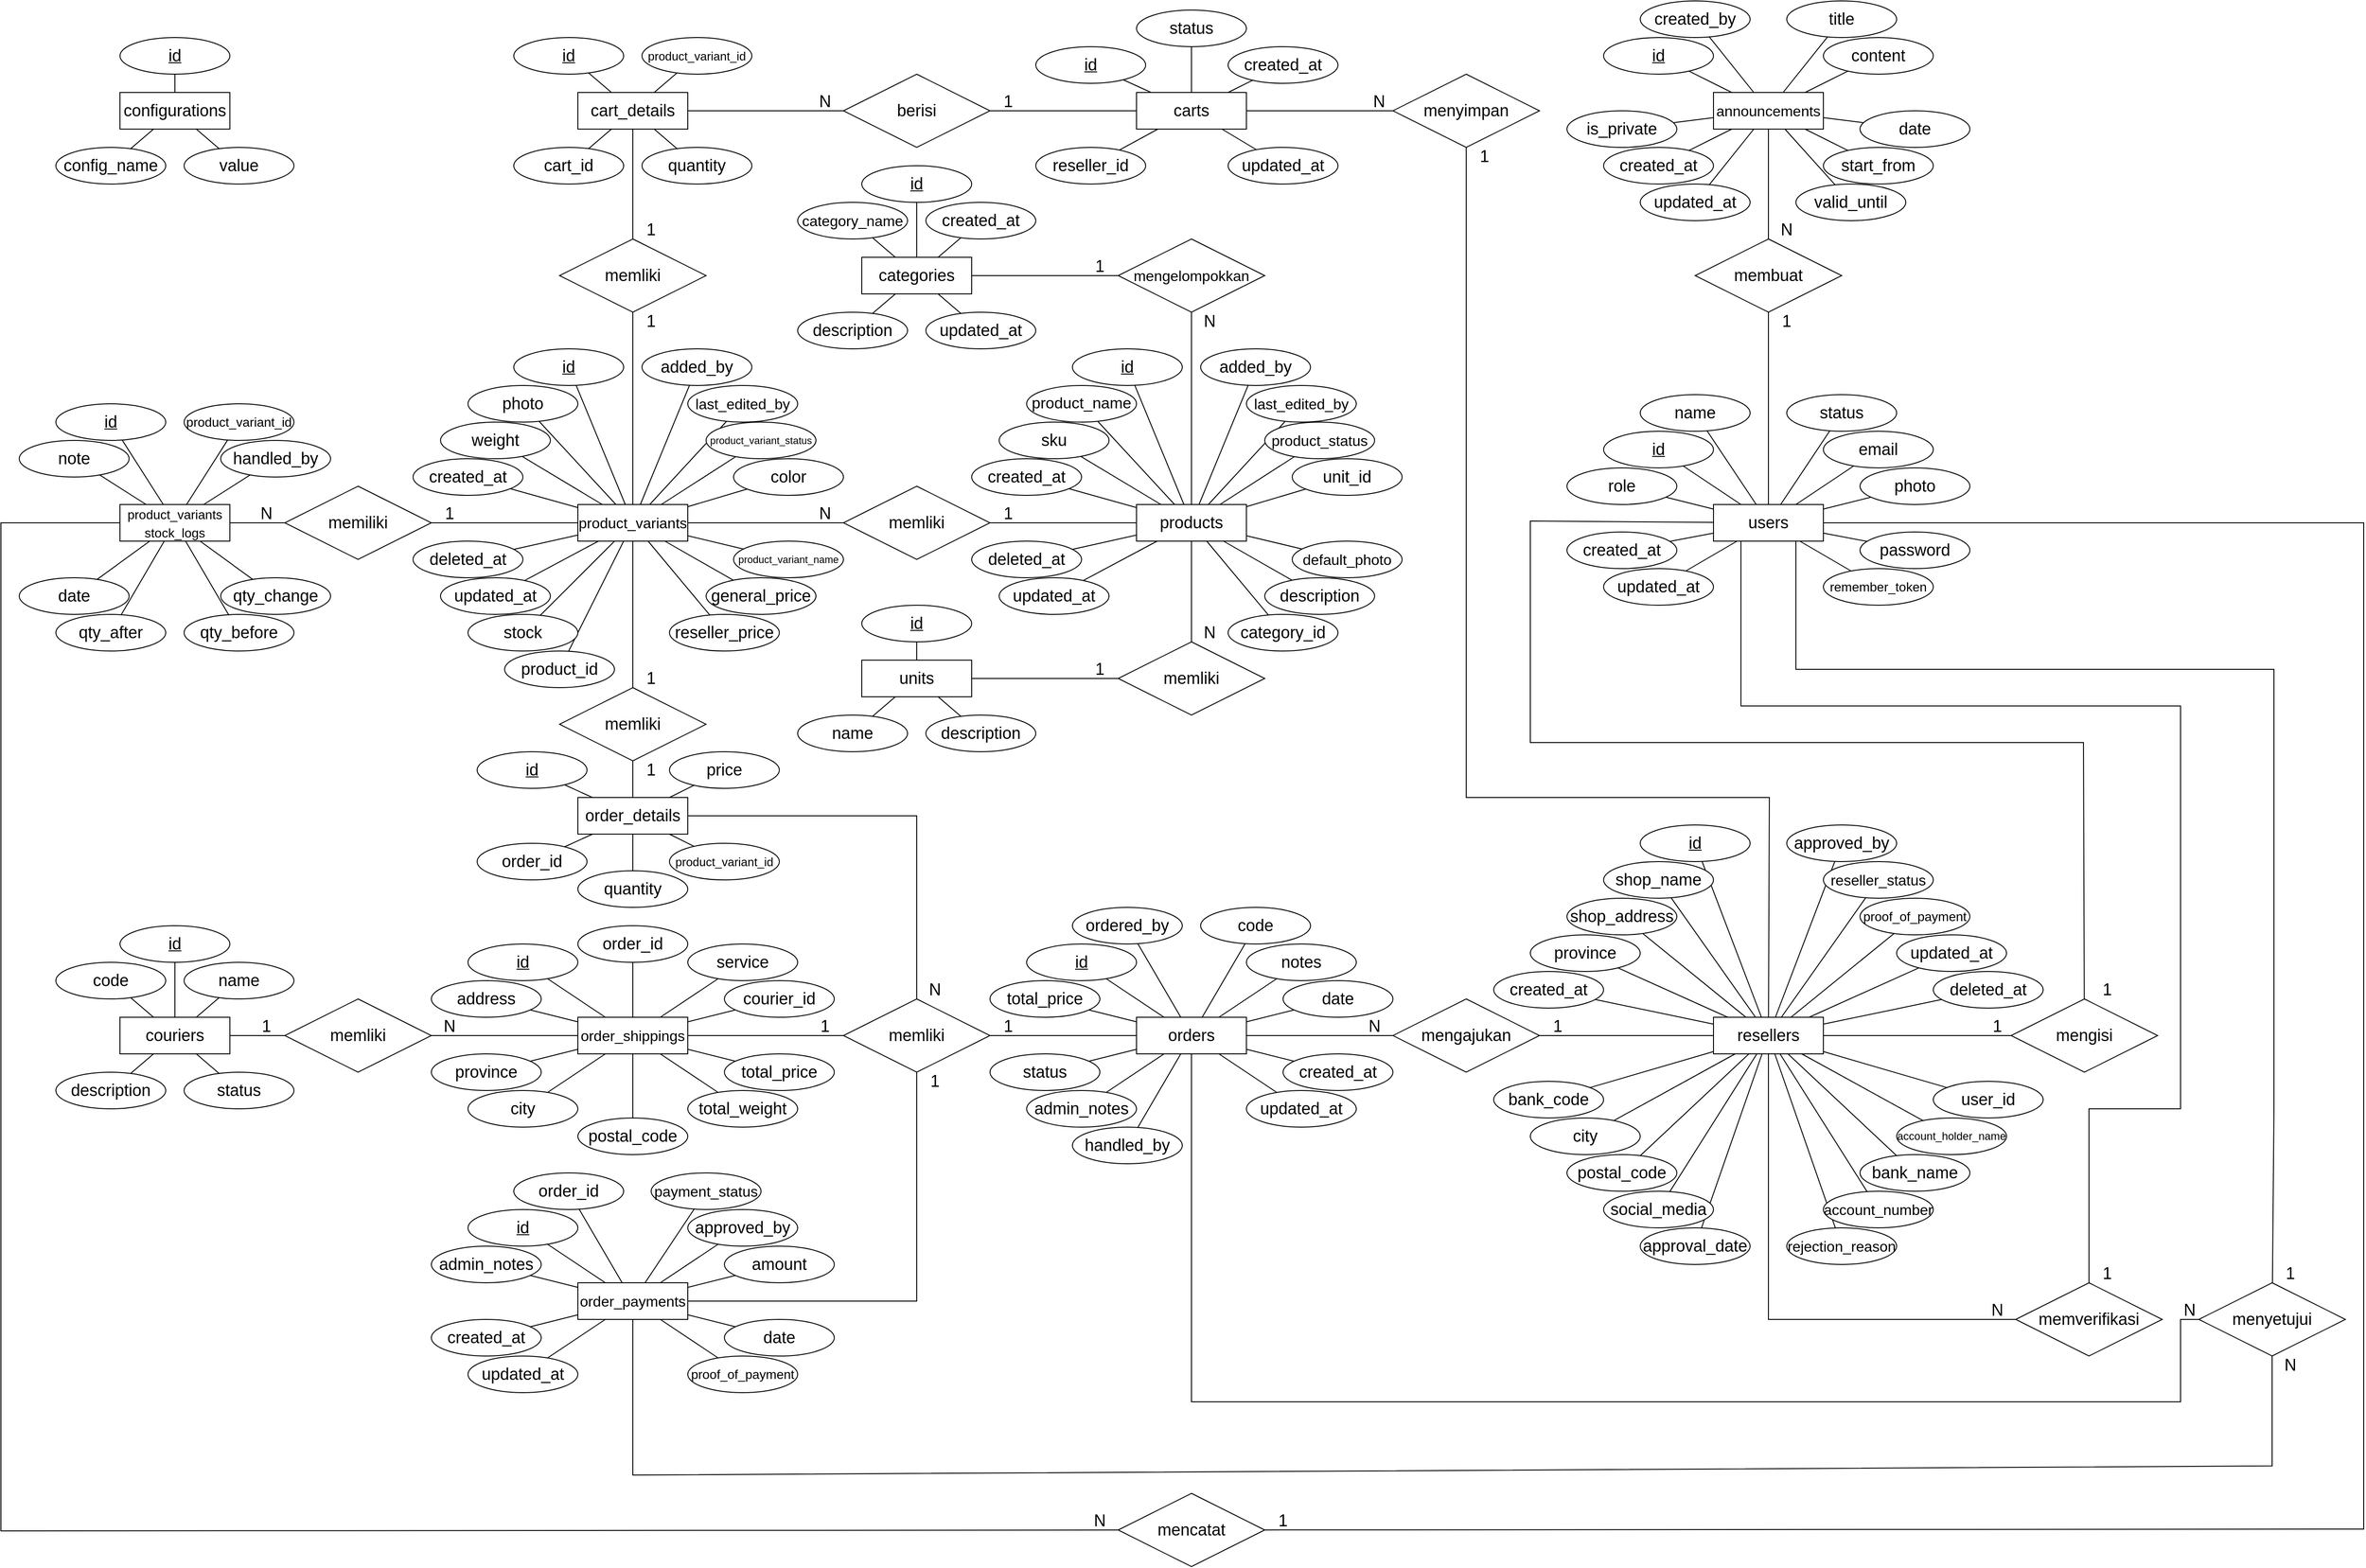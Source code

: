 <mxfile version="14.6.13" type="device"><diagram id="hDGWHgThd73DUNk3AiS2" name="Page-1"><mxGraphModel dx="2552" dy="1594" grid="1" gridSize="10" guides="1" tooltips="1" connect="1" arrows="1" fold="1" page="1" pageScale="1" pageWidth="850" pageHeight="1100" math="0" shadow="0"><root><mxCell id="0"/><mxCell id="1" parent="0"/><mxCell id="H2FHTjvJc9YNAkj-HfHU-428" value="" style="endArrow=none;html=1;fontSize=18;rounded=0;entryX=0.75;entryY=1;entryDx=0;entryDy=0;" parent="1" source="H2FHTjvJc9YNAkj-HfHU-427" target="H2FHTjvJc9YNAkj-HfHU-204" edge="1"><mxGeometry width="50" height="50" relative="1" as="geometry"><mxPoint x="1210" y="1080" as="sourcePoint"/><mxPoint x="860" y="270" as="targetPoint"/><Array as="points"><mxPoint x="1402" y="880"/><mxPoint x="1402" y="400"/><mxPoint x="880" y="400"/></Array></mxGeometry></mxCell><mxCell id="H2FHTjvJc9YNAkj-HfHU-1" value="carts" style="rounded=0;whiteSpace=wrap;html=1;fontSize=18;" parent="1" vertex="1"><mxGeometry x="160" y="-230" width="120" height="40" as="geometry"/></mxCell><mxCell id="H2FHTjvJc9YNAkj-HfHU-2" value="&lt;font style=&quot;font-size: 18px;&quot;&gt;id&lt;/font&gt;" style="ellipse;whiteSpace=wrap;html=1;fontSize=18;fontStyle=4" parent="1" vertex="1"><mxGeometry x="50" y="-280" width="120" height="40" as="geometry"/></mxCell><mxCell id="H2FHTjvJc9YNAkj-HfHU-3" value="" style="endArrow=none;html=1;fontSize=18;" parent="1" source="H2FHTjvJc9YNAkj-HfHU-2" target="H2FHTjvJc9YNAkj-HfHU-1" edge="1"><mxGeometry width="50" height="50" relative="1" as="geometry"><mxPoint x="380" y="-210" as="sourcePoint"/><mxPoint x="430" y="-260" as="targetPoint"/></mxGeometry></mxCell><mxCell id="H2FHTjvJc9YNAkj-HfHU-4" value="&lt;font style=&quot;font-size: 18px;&quot;&gt;status&lt;/font&gt;" style="ellipse;whiteSpace=wrap;html=1;fontSize=18;" parent="1" vertex="1"><mxGeometry x="160" y="-320" width="120" height="40" as="geometry"/></mxCell><mxCell id="H2FHTjvJc9YNAkj-HfHU-5" value="&lt;font style=&quot;font-size: 18px;&quot;&gt;reseller_id&lt;/font&gt;" style="ellipse;whiteSpace=wrap;html=1;fontSize=18;" parent="1" vertex="1"><mxGeometry x="50" y="-170" width="120" height="40" as="geometry"/></mxCell><mxCell id="H2FHTjvJc9YNAkj-HfHU-6" value="&lt;font style=&quot;font-size: 18px;&quot;&gt;created_at&lt;/font&gt;" style="ellipse;whiteSpace=wrap;html=1;fontSize=18;" parent="1" vertex="1"><mxGeometry x="260" y="-280" width="120" height="40" as="geometry"/></mxCell><mxCell id="H2FHTjvJc9YNAkj-HfHU-7" value="&lt;font style=&quot;font-size: 18px;&quot;&gt;updated_at&lt;/font&gt;" style="ellipse;whiteSpace=wrap;html=1;fontSize=18;" parent="1" vertex="1"><mxGeometry x="260" y="-170" width="120" height="40" as="geometry"/></mxCell><mxCell id="H2FHTjvJc9YNAkj-HfHU-8" value="" style="endArrow=none;html=1;fontSize=18;" parent="1" source="H2FHTjvJc9YNAkj-HfHU-5" target="H2FHTjvJc9YNAkj-HfHU-1" edge="1"><mxGeometry width="50" height="50" relative="1" as="geometry"><mxPoint x="110" y="-260" as="sourcePoint"/><mxPoint x="230" y="-220" as="targetPoint"/></mxGeometry></mxCell><mxCell id="H2FHTjvJc9YNAkj-HfHU-9" value="" style="endArrow=none;html=1;fontSize=18;" parent="1" source="H2FHTjvJc9YNAkj-HfHU-4" target="H2FHTjvJc9YNAkj-HfHU-1" edge="1"><mxGeometry width="50" height="50" relative="1" as="geometry"><mxPoint x="165.46" y="-300.675" as="sourcePoint"/><mxPoint x="221" y="-250" as="targetPoint"/></mxGeometry></mxCell><mxCell id="H2FHTjvJc9YNAkj-HfHU-10" value="" style="endArrow=none;html=1;fontSize=18;" parent="1" source="H2FHTjvJc9YNAkj-HfHU-6" target="H2FHTjvJc9YNAkj-HfHU-1" edge="1"><mxGeometry width="50" height="50" relative="1" as="geometry"><mxPoint x="165.46" y="-300.675" as="sourcePoint"/><mxPoint x="230" y="-220" as="targetPoint"/></mxGeometry></mxCell><mxCell id="H2FHTjvJc9YNAkj-HfHU-11" value="" style="endArrow=none;html=1;fontSize=18;" parent="1" source="H2FHTjvJc9YNAkj-HfHU-7" target="H2FHTjvJc9YNAkj-HfHU-1" edge="1"><mxGeometry width="50" height="50" relative="1" as="geometry"><mxPoint x="294.54" y="-300.675" as="sourcePoint"/><mxPoint x="230" y="-220" as="targetPoint"/></mxGeometry></mxCell><mxCell id="H2FHTjvJc9YNAkj-HfHU-12" value="&lt;font style=&quot;font-size: 18px&quot;&gt;berisi&lt;/font&gt;" style="rhombus;whiteSpace=wrap;html=1;fontSize=18;" parent="1" vertex="1"><mxGeometry x="-160" y="-250" width="160" height="80" as="geometry"/></mxCell><mxCell id="H2FHTjvJc9YNAkj-HfHU-13" value="" style="endArrow=none;html=1;fontSize=18;" parent="1" source="H2FHTjvJc9YNAkj-HfHU-1" target="H2FHTjvJc9YNAkj-HfHU-12" edge="1"><mxGeometry width="50" height="50" relative="1" as="geometry"><mxPoint x="230.0" y="-340" as="sourcePoint"/><mxPoint x="230.0" y="-220" as="targetPoint"/></mxGeometry></mxCell><mxCell id="H2FHTjvJc9YNAkj-HfHU-15" value="" style="endArrow=none;html=1;fontSize=18;" parent="1" source="H2FHTjvJc9YNAkj-HfHU-12" target="H2FHTjvJc9YNAkj-HfHU-14" edge="1"><mxGeometry width="50" height="50" relative="1" as="geometry"><mxPoint x="230.0" y="-180" as="sourcePoint"/><mxPoint x="230.0" y="-100" as="targetPoint"/></mxGeometry></mxCell><mxCell id="H2FHTjvJc9YNAkj-HfHU-36" value="orders" style="rounded=0;whiteSpace=wrap;html=1;fontSize=18;" parent="1" vertex="1"><mxGeometry x="160" y="780" width="120" height="40" as="geometry"/></mxCell><mxCell id="H2FHTjvJc9YNAkj-HfHU-37" value="&lt;font style=&quot;font-size: 18px;&quot;&gt;id&lt;/font&gt;" style="ellipse;whiteSpace=wrap;html=1;fontSize=18;fontStyle=4" parent="1" vertex="1"><mxGeometry x="40" y="700" width="120" height="40" as="geometry"/></mxCell><mxCell id="H2FHTjvJc9YNAkj-HfHU-38" value="" style="endArrow=none;html=1;fontSize=18;" parent="1" source="H2FHTjvJc9YNAkj-HfHU-37" target="H2FHTjvJc9YNAkj-HfHU-36" edge="1"><mxGeometry width="50" height="50" relative="1" as="geometry"><mxPoint x="380" y="800" as="sourcePoint"/><mxPoint x="430" y="750" as="targetPoint"/></mxGeometry></mxCell><mxCell id="H2FHTjvJc9YNAkj-HfHU-39" value="&lt;font style=&quot;font-size: 18px&quot;&gt;handled_by&lt;/font&gt;" style="ellipse;whiteSpace=wrap;html=1;fontSize=18;" parent="1" vertex="1"><mxGeometry x="90" y="900" width="120" height="40" as="geometry"/></mxCell><mxCell id="H2FHTjvJc9YNAkj-HfHU-40" value="&lt;font style=&quot;font-size: 18px&quot;&gt;ordered_by&lt;/font&gt;" style="ellipse;whiteSpace=wrap;html=1;fontSize=18;" parent="1" vertex="1"><mxGeometry x="90" y="660" width="120" height="40" as="geometry"/></mxCell><mxCell id="H2FHTjvJc9YNAkj-HfHU-41" value="&lt;font style=&quot;font-size: 18px&quot;&gt;code&lt;/font&gt;" style="ellipse;whiteSpace=wrap;html=1;fontSize=18;" parent="1" vertex="1"><mxGeometry x="230" y="660" width="120" height="40" as="geometry"/></mxCell><mxCell id="H2FHTjvJc9YNAkj-HfHU-42" value="&lt;font style=&quot;font-size: 18px&quot;&gt;notes&lt;/font&gt;" style="ellipse;whiteSpace=wrap;html=1;fontSize=18;" parent="1" vertex="1"><mxGeometry x="280" y="700" width="120" height="40" as="geometry"/></mxCell><mxCell id="H2FHTjvJc9YNAkj-HfHU-43" value="" style="endArrow=none;html=1;fontSize=18;" parent="1" source="H2FHTjvJc9YNAkj-HfHU-40" target="H2FHTjvJc9YNAkj-HfHU-36" edge="1"><mxGeometry width="50" height="50" relative="1" as="geometry"><mxPoint x="110" y="750" as="sourcePoint"/><mxPoint x="230" y="790" as="targetPoint"/></mxGeometry></mxCell><mxCell id="H2FHTjvJc9YNAkj-HfHU-44" value="" style="endArrow=none;html=1;fontSize=18;" parent="1" source="H2FHTjvJc9YNAkj-HfHU-39" target="H2FHTjvJc9YNAkj-HfHU-36" edge="1"><mxGeometry width="50" height="50" relative="1" as="geometry"><mxPoint x="165.46" y="709.325" as="sourcePoint"/><mxPoint x="221" y="760" as="targetPoint"/></mxGeometry></mxCell><mxCell id="H2FHTjvJc9YNAkj-HfHU-45" value="" style="endArrow=none;html=1;fontSize=18;" parent="1" source="H2FHTjvJc9YNAkj-HfHU-41" target="H2FHTjvJc9YNAkj-HfHU-36" edge="1"><mxGeometry width="50" height="50" relative="1" as="geometry"><mxPoint x="165.46" y="709.325" as="sourcePoint"/><mxPoint x="230" y="790" as="targetPoint"/></mxGeometry></mxCell><mxCell id="H2FHTjvJc9YNAkj-HfHU-46" value="" style="endArrow=none;html=1;fontSize=18;" parent="1" source="H2FHTjvJc9YNAkj-HfHU-42" target="H2FHTjvJc9YNAkj-HfHU-36" edge="1"><mxGeometry width="50" height="50" relative="1" as="geometry"><mxPoint x="294.54" y="709.325" as="sourcePoint"/><mxPoint x="230" y="790" as="targetPoint"/></mxGeometry></mxCell><mxCell id="H2FHTjvJc9YNAkj-HfHU-47" value="&lt;font style=&quot;font-size: 18px&quot;&gt;total_price&lt;/font&gt;" style="ellipse;whiteSpace=wrap;html=1;fontSize=18;fontStyle=0" parent="1" vertex="1"><mxGeometry y="740" width="120" height="40" as="geometry"/></mxCell><mxCell id="H2FHTjvJc9YNAkj-HfHU-48" value="" style="endArrow=none;html=1;fontSize=18;" parent="1" source="H2FHTjvJc9YNAkj-HfHU-47" target="H2FHTjvJc9YNAkj-HfHU-36" edge="1"><mxGeometry width="50" height="50" relative="1" as="geometry"><mxPoint x="136.833" y="747.889" as="sourcePoint"/><mxPoint x="250" y="820" as="targetPoint"/></mxGeometry></mxCell><mxCell id="H2FHTjvJc9YNAkj-HfHU-49" value="&lt;font style=&quot;font-size: 18px&quot;&gt;date&lt;/font&gt;" style="ellipse;whiteSpace=wrap;html=1;fontSize=18;fontStyle=0" parent="1" vertex="1"><mxGeometry x="320" y="740" width="120" height="40" as="geometry"/></mxCell><mxCell id="H2FHTjvJc9YNAkj-HfHU-50" value="" style="endArrow=none;html=1;fontSize=18;" parent="1" source="H2FHTjvJc9YNAkj-HfHU-36" target="H2FHTjvJc9YNAkj-HfHU-49" edge="1"><mxGeometry width="50" height="50" relative="1" as="geometry"><mxPoint x="118.494" y="781.777" as="sourcePoint"/><mxPoint x="170" y="795.0" as="targetPoint"/></mxGeometry></mxCell><mxCell id="H2FHTjvJc9YNAkj-HfHU-51" value="&lt;font style=&quot;font-size: 18px&quot;&gt;status&lt;/font&gt;" style="ellipse;whiteSpace=wrap;html=1;fontSize=18;fontStyle=0" parent="1" vertex="1"><mxGeometry y="820" width="120" height="40" as="geometry"/></mxCell><mxCell id="H2FHTjvJc9YNAkj-HfHU-52" value="&lt;font style=&quot;font-size: 18px&quot;&gt;admin_notes&lt;/font&gt;" style="ellipse;whiteSpace=wrap;html=1;fontSize=18;fontStyle=0" parent="1" vertex="1"><mxGeometry x="40" y="860" width="120" height="40" as="geometry"/></mxCell><mxCell id="H2FHTjvJc9YNAkj-HfHU-53" value="&lt;font style=&quot;font-size: 18px&quot;&gt;created_at&lt;/font&gt;" style="ellipse;whiteSpace=wrap;html=1;fontSize=18;fontStyle=0" parent="1" vertex="1"><mxGeometry x="320" y="820" width="120" height="40" as="geometry"/></mxCell><mxCell id="H2FHTjvJc9YNAkj-HfHU-54" value="&lt;font style=&quot;font-size: 18px&quot;&gt;updated_at&lt;/font&gt;" style="ellipse;whiteSpace=wrap;html=1;fontSize=18;fontStyle=0" parent="1" vertex="1"><mxGeometry x="280" y="860" width="120" height="40" as="geometry"/></mxCell><mxCell id="H2FHTjvJc9YNAkj-HfHU-55" value="" style="endArrow=none;html=1;fontSize=18;" parent="1" source="H2FHTjvJc9YNAkj-HfHU-52" target="H2FHTjvJc9YNAkj-HfHU-36" edge="1"><mxGeometry width="50" height="50" relative="1" as="geometry"><mxPoint x="171.384" y="910.363" as="sourcePoint"/><mxPoint x="218.333" y="830.0" as="targetPoint"/></mxGeometry></mxCell><mxCell id="H2FHTjvJc9YNAkj-HfHU-56" value="" style="endArrow=none;html=1;fontSize=18;" parent="1" source="H2FHTjvJc9YNAkj-HfHU-51" target="H2FHTjvJc9YNAkj-HfHU-36" edge="1"><mxGeometry width="50" height="50" relative="1" as="geometry"><mxPoint x="137.007" y="872.141" as="sourcePoint"/><mxPoint x="200" y="830.0" as="targetPoint"/></mxGeometry></mxCell><mxCell id="H2FHTjvJc9YNAkj-HfHU-57" value="" style="endArrow=none;html=1;fontSize=18;" parent="1" source="H2FHTjvJc9YNAkj-HfHU-54" target="H2FHTjvJc9YNAkj-HfHU-36" edge="1"><mxGeometry width="50" height="50" relative="1" as="geometry"><mxPoint x="118.494" y="838.223" as="sourcePoint"/><mxPoint x="170" y="825.0" as="targetPoint"/></mxGeometry></mxCell><mxCell id="H2FHTjvJc9YNAkj-HfHU-58" value="" style="endArrow=none;html=1;fontSize=18;" parent="1" source="H2FHTjvJc9YNAkj-HfHU-53" target="H2FHTjvJc9YNAkj-HfHU-36" edge="1"><mxGeometry width="50" height="50" relative="1" as="geometry"><mxPoint x="322.993" y="872.141" as="sourcePoint"/><mxPoint x="260.0" y="830.0" as="targetPoint"/></mxGeometry></mxCell><mxCell id="H2FHTjvJc9YNAkj-HfHU-352" value="" style="endArrow=none;html=1;fontSize=18;rounded=0;" parent="1" source="H2FHTjvJc9YNAkj-HfHU-59" target="H2FHTjvJc9YNAkj-HfHU-354" edge="1"><mxGeometry width="50" height="50" relative="1" as="geometry"><mxPoint y="560" as="sourcePoint"/><mxPoint x="-150" y="810" as="targetPoint"/><Array as="points"><mxPoint x="-80" y="560"/></Array></mxGeometry></mxCell><mxCell id="H2FHTjvJc9YNAkj-HfHU-354" value="&lt;font style=&quot;font-size: 18px;&quot;&gt;memliki&lt;/font&gt;" style="rhombus;whiteSpace=wrap;html=1;fontSize=18;" parent="1" vertex="1"><mxGeometry x="-160" y="760" width="160" height="80" as="geometry"/></mxCell><mxCell id="H2FHTjvJc9YNAkj-HfHU-355" value="" style="endArrow=none;html=1;fontSize=18;" parent="1" source="H2FHTjvJc9YNAkj-HfHU-354" target="H2FHTjvJc9YNAkj-HfHU-36" edge="1"><mxGeometry width="50" height="50" relative="1" as="geometry"><mxPoint x="230" y="250" as="sourcePoint"/><mxPoint x="230" y="330" as="targetPoint"/></mxGeometry></mxCell><mxCell id="H2FHTjvJc9YNAkj-HfHU-356" value="" style="endArrow=none;html=1;fontSize=18;" parent="1" source="H2FHTjvJc9YNAkj-HfHU-75" target="H2FHTjvJc9YNAkj-HfHU-354" edge="1"><mxGeometry width="50" height="50" relative="1" as="geometry"><mxPoint x="10" y="810" as="sourcePoint"/><mxPoint x="170" y="810" as="targetPoint"/></mxGeometry></mxCell><mxCell id="H2FHTjvJc9YNAkj-HfHU-361" value="" style="endArrow=none;html=1;fontSize=18;rounded=0;" parent="1" source="H2FHTjvJc9YNAkj-HfHU-109" target="H2FHTjvJc9YNAkj-HfHU-354" edge="1"><mxGeometry width="50" height="50" relative="1" as="geometry"><mxPoint y="1085" as="sourcePoint"/><mxPoint x="230" y="790" as="targetPoint"/><Array as="points"><mxPoint x="-80" y="1090"/></Array></mxGeometry></mxCell><mxCell id="H2FHTjvJc9YNAkj-HfHU-363" value="&lt;font style=&quot;font-size: 18px;&quot;&gt;memliki&lt;/font&gt;" style="rhombus;whiteSpace=wrap;html=1;fontSize=18;" parent="1" vertex="1"><mxGeometry x="-770" y="760" width="160" height="80" as="geometry"/></mxCell><mxCell id="H2FHTjvJc9YNAkj-HfHU-365" value="" style="endArrow=none;html=1;fontSize=18;rounded=0;" parent="1" source="H2FHTjvJc9YNAkj-HfHU-98" target="H2FHTjvJc9YNAkj-HfHU-363" edge="1"><mxGeometry width="50" height="50" relative="1" as="geometry"><mxPoint x="-320" y="570" as="sourcePoint"/><mxPoint x="-150" y="570" as="targetPoint"/><Array as="points"/></mxGeometry></mxCell><mxCell id="H2FHTjvJc9YNAkj-HfHU-366" value="" style="endArrow=none;html=1;fontSize=18;rounded=0;" parent="1" source="H2FHTjvJc9YNAkj-HfHU-363" target="H2FHTjvJc9YNAkj-HfHU-75" edge="1"><mxGeometry width="50" height="50" relative="1" as="geometry"><mxPoint x="-910" y="810" as="sourcePoint"/><mxPoint x="-760" y="810" as="targetPoint"/><Array as="points"/></mxGeometry></mxCell><mxCell id="H2FHTjvJc9YNAkj-HfHU-370" value="" style="group" parent="1" vertex="1" connectable="0"><mxGeometry x="-210" y="330" width="260" height="160" as="geometry"/></mxCell><mxCell id="H2FHTjvJc9YNAkj-HfHU-277" value="units" style="rounded=0;whiteSpace=wrap;html=1;fontSize=18;" parent="H2FHTjvJc9YNAkj-HfHU-370" vertex="1"><mxGeometry x="70" y="60" width="120" height="40" as="geometry"/></mxCell><mxCell id="H2FHTjvJc9YNAkj-HfHU-278" value="&lt;font style=&quot;font-size: 18px;&quot;&gt;id&lt;/font&gt;" style="ellipse;whiteSpace=wrap;html=1;fontSize=18;fontStyle=4" parent="H2FHTjvJc9YNAkj-HfHU-370" vertex="1"><mxGeometry x="70" width="120" height="40" as="geometry"/></mxCell><mxCell id="H2FHTjvJc9YNAkj-HfHU-279" value="" style="endArrow=none;html=1;fontSize=18;" parent="H2FHTjvJc9YNAkj-HfHU-370" source="H2FHTjvJc9YNAkj-HfHU-278" target="H2FHTjvJc9YNAkj-HfHU-277" edge="1"><mxGeometry width="50" height="50" relative="1" as="geometry"><mxPoint x="53.055" y="-253.309" as="sourcePoint"/><mxPoint x="70" y="80" as="targetPoint"/></mxGeometry></mxCell><mxCell id="H2FHTjvJc9YNAkj-HfHU-280" value="&lt;font style=&quot;font-size: 18px&quot;&gt;name&lt;/font&gt;" style="ellipse;whiteSpace=wrap;html=1;fontSize=18;fontStyle=0" parent="H2FHTjvJc9YNAkj-HfHU-370" vertex="1"><mxGeometry y="120" width="120" height="40" as="geometry"/></mxCell><mxCell id="H2FHTjvJc9YNAkj-HfHU-281" value="" style="endArrow=none;html=1;fontSize=18;" parent="H2FHTjvJc9YNAkj-HfHU-370" source="H2FHTjvJc9YNAkj-HfHU-280" target="H2FHTjvJc9YNAkj-HfHU-277" edge="1"><mxGeometry width="50" height="50" relative="1" as="geometry"><mxPoint x="92.941" y="46.716" as="sourcePoint"/><mxPoint x="140.0" y="70" as="targetPoint"/></mxGeometry></mxCell><mxCell id="H2FHTjvJc9YNAkj-HfHU-284" value="description" style="ellipse;whiteSpace=wrap;html=1;fontSize=18;fontStyle=0" parent="H2FHTjvJc9YNAkj-HfHU-370" vertex="1"><mxGeometry x="140" y="120" width="120" height="40" as="geometry"/></mxCell><mxCell id="H2FHTjvJc9YNAkj-HfHU-285" value="" style="endArrow=none;html=1;fontSize=18;" parent="H2FHTjvJc9YNAkj-HfHU-370" source="H2FHTjvJc9YNAkj-HfHU-277" target="H2FHTjvJc9YNAkj-HfHU-284" edge="1"><mxGeometry width="50" height="50" relative="1" as="geometry"><mxPoint x="120" y="90" as="sourcePoint"/><mxPoint x="113.333" y="70" as="targetPoint"/></mxGeometry></mxCell><mxCell id="H2FHTjvJc9YNAkj-HfHU-371" value="" style="group" parent="1" vertex="1" connectable="0"><mxGeometry x="-210" y="-150" width="260" height="200" as="geometry"/></mxCell><mxCell id="H2FHTjvJc9YNAkj-HfHU-299" value="categories" style="rounded=0;whiteSpace=wrap;html=1;fontSize=18;" parent="H2FHTjvJc9YNAkj-HfHU-371" vertex="1"><mxGeometry x="70" y="100" width="120" height="40" as="geometry"/></mxCell><mxCell id="H2FHTjvJc9YNAkj-HfHU-300" value="&lt;font style=&quot;font-size: 18px;&quot;&gt;id&lt;/font&gt;" style="ellipse;whiteSpace=wrap;html=1;fontSize=18;fontStyle=4" parent="H2FHTjvJc9YNAkj-HfHU-371" vertex="1"><mxGeometry x="70" width="120" height="40" as="geometry"/></mxCell><mxCell id="H2FHTjvJc9YNAkj-HfHU-301" value="" style="endArrow=none;html=1;fontSize=18;" parent="H2FHTjvJc9YNAkj-HfHU-371" source="H2FHTjvJc9YNAkj-HfHU-300" target="H2FHTjvJc9YNAkj-HfHU-299" edge="1"><mxGeometry width="50" height="50" relative="1" as="geometry"><mxPoint x="53.055" y="-213.309" as="sourcePoint"/><mxPoint x="70" y="120" as="targetPoint"/></mxGeometry></mxCell><mxCell id="H2FHTjvJc9YNAkj-HfHU-302" value="&lt;font style=&quot;font-size: 18px&quot;&gt;description&lt;/font&gt;" style="ellipse;whiteSpace=wrap;html=1;fontSize=18;fontStyle=0" parent="H2FHTjvJc9YNAkj-HfHU-371" vertex="1"><mxGeometry y="160" width="120" height="40" as="geometry"/></mxCell><mxCell id="H2FHTjvJc9YNAkj-HfHU-303" value="" style="endArrow=none;html=1;fontSize=18;" parent="H2FHTjvJc9YNAkj-HfHU-371" source="H2FHTjvJc9YNAkj-HfHU-302" target="H2FHTjvJc9YNAkj-HfHU-299" edge="1"><mxGeometry width="50" height="50" relative="1" as="geometry"><mxPoint x="92.941" y="86.716" as="sourcePoint"/><mxPoint x="140.0" y="110" as="targetPoint"/></mxGeometry></mxCell><mxCell id="H2FHTjvJc9YNAkj-HfHU-304" value="created_at" style="ellipse;whiteSpace=wrap;html=1;fontSize=18;fontStyle=0" parent="H2FHTjvJc9YNAkj-HfHU-371" vertex="1"><mxGeometry x="140" y="40" width="120" height="40" as="geometry"/></mxCell><mxCell id="H2FHTjvJc9YNAkj-HfHU-305" value="" style="endArrow=none;html=1;fontSize=18;" parent="H2FHTjvJc9YNAkj-HfHU-371" source="H2FHTjvJc9YNAkj-HfHU-299" target="H2FHTjvJc9YNAkj-HfHU-304" edge="1"><mxGeometry width="50" height="50" relative="1" as="geometry"><mxPoint x="92.941" y="86.716" as="sourcePoint"/><mxPoint x="140.0" y="110" as="targetPoint"/></mxGeometry></mxCell><mxCell id="H2FHTjvJc9YNAkj-HfHU-306" value="&lt;font style=&quot;font-size: 18px&quot;&gt;updated_at&lt;/font&gt;" style="ellipse;whiteSpace=wrap;html=1;fontSize=18;fontStyle=0" parent="H2FHTjvJc9YNAkj-HfHU-371" vertex="1"><mxGeometry x="140" y="160" width="120" height="40" as="geometry"/></mxCell><mxCell id="H2FHTjvJc9YNAkj-HfHU-307" value="" style="endArrow=none;html=1;fontSize=18;" parent="H2FHTjvJc9YNAkj-HfHU-371" source="H2FHTjvJc9YNAkj-HfHU-299" target="H2FHTjvJc9YNAkj-HfHU-306" edge="1"><mxGeometry width="50" height="50" relative="1" as="geometry"><mxPoint x="120" y="130" as="sourcePoint"/><mxPoint x="113.333" y="110" as="targetPoint"/></mxGeometry></mxCell><mxCell id="H2FHTjvJc9YNAkj-HfHU-308" value="&lt;font style=&quot;font-size: 16px;&quot;&gt;category_name&lt;/font&gt;" style="ellipse;whiteSpace=wrap;html=1;fontSize=16;fontStyle=0" parent="H2FHTjvJc9YNAkj-HfHU-371" vertex="1"><mxGeometry y="40" width="120" height="40" as="geometry"/></mxCell><mxCell id="H2FHTjvJc9YNAkj-HfHU-309" value="" style="endArrow=none;html=1;fontSize=18;" parent="H2FHTjvJc9YNAkj-HfHU-371" source="H2FHTjvJc9YNAkj-HfHU-308" target="H2FHTjvJc9YNAkj-HfHU-299" edge="1"><mxGeometry width="50" height="50" relative="1" as="geometry"><mxPoint x="85.017" y="59.363" as="sourcePoint"/><mxPoint x="124.444" y="110" as="targetPoint"/></mxGeometry></mxCell><mxCell id="H2FHTjvJc9YNAkj-HfHU-372" value="" style="group" parent="1" vertex="1" connectable="0"><mxGeometry x="-1020" y="-290" width="260" height="160" as="geometry"/></mxCell><mxCell id="H2FHTjvJc9YNAkj-HfHU-341" value="configurations" style="rounded=0;whiteSpace=wrap;html=1;fontSize=18;" parent="H2FHTjvJc9YNAkj-HfHU-372" vertex="1"><mxGeometry x="70" y="60" width="120" height="40" as="geometry"/></mxCell><mxCell id="H2FHTjvJc9YNAkj-HfHU-342" value="&lt;font style=&quot;font-size: 18px;&quot;&gt;id&lt;/font&gt;" style="ellipse;whiteSpace=wrap;html=1;fontSize=18;fontStyle=4" parent="H2FHTjvJc9YNAkj-HfHU-372" vertex="1"><mxGeometry x="70" width="120" height="40" as="geometry"/></mxCell><mxCell id="H2FHTjvJc9YNAkj-HfHU-343" value="" style="endArrow=none;html=1;fontSize=18;" parent="H2FHTjvJc9YNAkj-HfHU-372" source="H2FHTjvJc9YNAkj-HfHU-342" target="H2FHTjvJc9YNAkj-HfHU-341" edge="1"><mxGeometry width="50" height="50" relative="1" as="geometry"><mxPoint x="53.055" y="-253.309" as="sourcePoint"/><mxPoint x="70" y="80" as="targetPoint"/></mxGeometry></mxCell><mxCell id="H2FHTjvJc9YNAkj-HfHU-344" value="&lt;font style=&quot;font-size: 18px&quot;&gt;config_name&lt;/font&gt;" style="ellipse;whiteSpace=wrap;html=1;fontSize=18;fontStyle=0" parent="H2FHTjvJc9YNAkj-HfHU-372" vertex="1"><mxGeometry y="120" width="120" height="40" as="geometry"/></mxCell><mxCell id="H2FHTjvJc9YNAkj-HfHU-345" value="" style="endArrow=none;html=1;fontSize=18;" parent="H2FHTjvJc9YNAkj-HfHU-372" source="H2FHTjvJc9YNAkj-HfHU-344" target="H2FHTjvJc9YNAkj-HfHU-341" edge="1"><mxGeometry width="50" height="50" relative="1" as="geometry"><mxPoint x="92.941" y="46.716" as="sourcePoint"/><mxPoint x="140.0" y="70" as="targetPoint"/></mxGeometry></mxCell><mxCell id="H2FHTjvJc9YNAkj-HfHU-346" value="value" style="ellipse;whiteSpace=wrap;html=1;fontSize=18;fontStyle=0" parent="H2FHTjvJc9YNAkj-HfHU-372" vertex="1"><mxGeometry x="140" y="120" width="120" height="40" as="geometry"/></mxCell><mxCell id="H2FHTjvJc9YNAkj-HfHU-347" value="" style="endArrow=none;html=1;fontSize=18;" parent="H2FHTjvJc9YNAkj-HfHU-372" source="H2FHTjvJc9YNAkj-HfHU-341" target="H2FHTjvJc9YNAkj-HfHU-346" edge="1"><mxGeometry width="50" height="50" relative="1" as="geometry"><mxPoint x="120" y="90" as="sourcePoint"/><mxPoint x="113.333" y="70" as="targetPoint"/></mxGeometry></mxCell><mxCell id="H2FHTjvJc9YNAkj-HfHU-375" value="&lt;font style=&quot;font-size: 18px&quot;&gt;mengajukan&lt;/font&gt;" style="rhombus;whiteSpace=wrap;html=1;fontSize=18;" parent="1" vertex="1"><mxGeometry x="440" y="760" width="160" height="80" as="geometry"/></mxCell><mxCell id="H2FHTjvJc9YNAkj-HfHU-376" value="" style="group" parent="1" vertex="1" connectable="0"><mxGeometry x="550" y="570" width="600" height="480" as="geometry"/></mxCell><mxCell id="H2FHTjvJc9YNAkj-HfHU-162" value="resellers" style="rounded=0;whiteSpace=wrap;html=1;fontSize=18;" parent="H2FHTjvJc9YNAkj-HfHU-376" vertex="1"><mxGeometry x="240" y="210" width="120" height="40" as="geometry"/></mxCell><mxCell id="H2FHTjvJc9YNAkj-HfHU-163" value="&lt;font style=&quot;font-size: 18px;&quot;&gt;id&lt;/font&gt;" style="ellipse;whiteSpace=wrap;html=1;fontSize=18;fontStyle=4" parent="H2FHTjvJc9YNAkj-HfHU-376" vertex="1"><mxGeometry x="160" width="120" height="40" as="geometry"/></mxCell><mxCell id="H2FHTjvJc9YNAkj-HfHU-164" value="" style="endArrow=none;html=1;fontSize=18;" parent="H2FHTjvJc9YNAkj-HfHU-376" source="H2FHTjvJc9YNAkj-HfHU-163" target="H2FHTjvJc9YNAkj-HfHU-162" edge="1"><mxGeometry width="50" height="50" as="geometry"><mxPoint x="460" y="230" as="sourcePoint"/><mxPoint x="510" y="180" as="targetPoint"/></mxGeometry></mxCell><mxCell id="H2FHTjvJc9YNAkj-HfHU-165" value="&lt;font style=&quot;font-size: 18px&quot;&gt;user_id&lt;/font&gt;" style="ellipse;whiteSpace=wrap;html=1;fontSize=18;" parent="H2FHTjvJc9YNAkj-HfHU-376" vertex="1"><mxGeometry x="480" y="280" width="120" height="40" as="geometry"/></mxCell><mxCell id="H2FHTjvJc9YNAkj-HfHU-166" value="&lt;font style=&quot;font-size: 12px&quot;&gt;account_holder_name&lt;/font&gt;" style="ellipse;whiteSpace=wrap;html=1;fontSize=11;" parent="H2FHTjvJc9YNAkj-HfHU-376" vertex="1"><mxGeometry x="440" y="320" width="120" height="40" as="geometry"/></mxCell><mxCell id="H2FHTjvJc9YNAkj-HfHU-167" value="&lt;font style=&quot;font-size: 18px&quot;&gt;approved_by&lt;/font&gt;" style="ellipse;whiteSpace=wrap;html=1;fontSize=18;" parent="H2FHTjvJc9YNAkj-HfHU-376" vertex="1"><mxGeometry x="320" width="120" height="40" as="geometry"/></mxCell><mxCell id="H2FHTjvJc9YNAkj-HfHU-168" value="" style="endArrow=none;html=1;fontSize=18;" parent="H2FHTjvJc9YNAkj-HfHU-376" source="H2FHTjvJc9YNAkj-HfHU-165" target="H2FHTjvJc9YNAkj-HfHU-162" edge="1"><mxGeometry width="50" height="50" as="geometry"><mxPoint x="190" y="180" as="sourcePoint"/><mxPoint x="310" y="220" as="targetPoint"/></mxGeometry></mxCell><mxCell id="H2FHTjvJc9YNAkj-HfHU-169" value="" style="endArrow=none;html=1;fontSize=18;" parent="H2FHTjvJc9YNAkj-HfHU-376" source="H2FHTjvJc9YNAkj-HfHU-166" target="H2FHTjvJc9YNAkj-HfHU-162" edge="1"><mxGeometry width="50" height="50" as="geometry"><mxPoint x="245.46" y="189.325" as="sourcePoint"/><mxPoint x="330" y="300" as="targetPoint"/></mxGeometry></mxCell><mxCell id="H2FHTjvJc9YNAkj-HfHU-170" value="" style="endArrow=none;html=1;fontSize=18;" parent="H2FHTjvJc9YNAkj-HfHU-376" source="H2FHTjvJc9YNAkj-HfHU-167" target="H2FHTjvJc9YNAkj-HfHU-162" edge="1"><mxGeometry width="50" height="50" as="geometry"><mxPoint x="374.54" y="139.325" as="sourcePoint"/><mxPoint x="310" y="220" as="targetPoint"/></mxGeometry></mxCell><mxCell id="H2FHTjvJc9YNAkj-HfHU-171" value="&lt;font style=&quot;font-size: 18px&quot;&gt;shop_name&lt;/font&gt;" style="ellipse;whiteSpace=wrap;html=1;fontSize=18;fontStyle=0" parent="H2FHTjvJc9YNAkj-HfHU-376" vertex="1"><mxGeometry x="120" y="40" width="120" height="40" as="geometry"/></mxCell><mxCell id="H2FHTjvJc9YNAkj-HfHU-172" value="" style="endArrow=none;html=1;fontSize=18;" parent="H2FHTjvJc9YNAkj-HfHU-376" source="H2FHTjvJc9YNAkj-HfHU-171" target="H2FHTjvJc9YNAkj-HfHU-162" edge="1"><mxGeometry width="50" height="50" as="geometry"><mxPoint x="216.833" y="177.889" as="sourcePoint"/><mxPoint x="330" y="250" as="targetPoint"/></mxGeometry></mxCell><mxCell id="H2FHTjvJc9YNAkj-HfHU-173" value="&lt;font style=&quot;font-size: 16px&quot;&gt;reseller_status&lt;/font&gt;" style="ellipse;whiteSpace=wrap;html=1;fontSize=16;fontStyle=0" parent="H2FHTjvJc9YNAkj-HfHU-376" vertex="1"><mxGeometry x="360" y="40" width="120" height="40" as="geometry"/></mxCell><mxCell id="H2FHTjvJc9YNAkj-HfHU-174" value="" style="endArrow=none;html=1;fontSize=18;" parent="H2FHTjvJc9YNAkj-HfHU-376" source="H2FHTjvJc9YNAkj-HfHU-162" target="H2FHTjvJc9YNAkj-HfHU-173" edge="1"><mxGeometry width="50" height="50" as="geometry"><mxPoint x="198.494" y="211.777" as="sourcePoint"/><mxPoint x="250" y="225.0" as="targetPoint"/></mxGeometry></mxCell><mxCell id="H2FHTjvJc9YNAkj-HfHU-175" value="&lt;font style=&quot;font-size: 18px&quot;&gt;city&lt;/font&gt;" style="ellipse;whiteSpace=wrap;html=1;fontSize=18;fontStyle=0" parent="H2FHTjvJc9YNAkj-HfHU-376" vertex="1"><mxGeometry x="40" y="320" width="120" height="40" as="geometry"/></mxCell><mxCell id="H2FHTjvJc9YNAkj-HfHU-176" value="postal_code" style="ellipse;whiteSpace=wrap;html=1;fontSize=18;fontStyle=0" parent="H2FHTjvJc9YNAkj-HfHU-376" vertex="1"><mxGeometry x="80" y="360" width="120" height="40" as="geometry"/></mxCell><mxCell id="H2FHTjvJc9YNAkj-HfHU-177" value="&lt;font style=&quot;font-size: 18px&quot;&gt;bank_name&lt;/font&gt;" style="ellipse;whiteSpace=wrap;html=1;fontSize=18;fontStyle=0" parent="H2FHTjvJc9YNAkj-HfHU-376" vertex="1"><mxGeometry x="400" y="360" width="120" height="40" as="geometry"/></mxCell><mxCell id="H2FHTjvJc9YNAkj-HfHU-179" value="" style="endArrow=none;html=1;fontSize=18;" parent="H2FHTjvJc9YNAkj-HfHU-376" source="H2FHTjvJc9YNAkj-HfHU-176" target="H2FHTjvJc9YNAkj-HfHU-162" edge="1"><mxGeometry width="50" height="50" as="geometry"><mxPoint x="251.384" y="390.363" as="sourcePoint"/><mxPoint x="288.333" y="300" as="targetPoint"/></mxGeometry></mxCell><mxCell id="H2FHTjvJc9YNAkj-HfHU-180" value="" style="endArrow=none;html=1;fontSize=18;" parent="H2FHTjvJc9YNAkj-HfHU-376" source="H2FHTjvJc9YNAkj-HfHU-175" target="H2FHTjvJc9YNAkj-HfHU-162" edge="1"><mxGeometry width="50" height="50" as="geometry"><mxPoint x="217.007" y="352.141" as="sourcePoint"/><mxPoint x="270" y="300" as="targetPoint"/></mxGeometry></mxCell><mxCell id="H2FHTjvJc9YNAkj-HfHU-181" value="" style="endArrow=none;html=1;fontSize=18;" parent="H2FHTjvJc9YNAkj-HfHU-376" source="H2FHTjvJc9YNAkj-HfHU-178" target="H2FHTjvJc9YNAkj-HfHU-162" edge="1"><mxGeometry width="50" height="50" as="geometry"><mxPoint x="198.494" y="268.223" as="sourcePoint"/><mxPoint x="250" y="255.0" as="targetPoint"/></mxGeometry></mxCell><mxCell id="H2FHTjvJc9YNAkj-HfHU-182" value="" style="endArrow=none;html=1;fontSize=18;" parent="H2FHTjvJc9YNAkj-HfHU-376" source="H2FHTjvJc9YNAkj-HfHU-177" target="H2FHTjvJc9YNAkj-HfHU-162" edge="1"><mxGeometry width="50" height="50" as="geometry"><mxPoint x="402.993" y="352.141" as="sourcePoint"/><mxPoint x="311.667" y="300" as="targetPoint"/></mxGeometry></mxCell><mxCell id="H2FHTjvJc9YNAkj-HfHU-183" value="&lt;font style=&quot;font-size: 18px&quot;&gt;shop_address&lt;/font&gt;" style="ellipse;whiteSpace=wrap;html=1;fontSize=18;fontStyle=0" parent="H2FHTjvJc9YNAkj-HfHU-376" vertex="1"><mxGeometry x="80" y="80" width="120" height="40" as="geometry"/></mxCell><mxCell id="H2FHTjvJc9YNAkj-HfHU-184" value="" style="endArrow=none;html=1;fontSize=18;" parent="H2FHTjvJc9YNAkj-HfHU-376" source="H2FHTjvJc9YNAkj-HfHU-183" target="H2FHTjvJc9YNAkj-HfHU-162" edge="1"><mxGeometry width="50" height="50" as="geometry"><mxPoint x="250.584" y="129.686" as="sourcePoint"/><mxPoint x="299.231" y="220" as="targetPoint"/></mxGeometry></mxCell><mxCell id="H2FHTjvJc9YNAkj-HfHU-185" value="&lt;font style=&quot;font-size: 14px&quot;&gt;proof_of_payment&lt;/font&gt;" style="ellipse;whiteSpace=wrap;html=1;fontSize=11;" parent="H2FHTjvJc9YNAkj-HfHU-376" vertex="1"><mxGeometry x="400" y="80" width="120" height="40" as="geometry"/></mxCell><mxCell id="H2FHTjvJc9YNAkj-HfHU-186" value="" style="endArrow=none;html=1;fontSize=18;" parent="H2FHTjvJc9YNAkj-HfHU-376" source="H2FHTjvJc9YNAkj-HfHU-162" target="H2FHTjvJc9YNAkj-HfHU-185" edge="1"><mxGeometry width="50" height="50" as="geometry"><mxPoint x="211.629" y="220.19" as="sourcePoint"/><mxPoint x="250" y="228" as="targetPoint"/></mxGeometry></mxCell><mxCell id="H2FHTjvJc9YNAkj-HfHU-187" value="province" style="ellipse;whiteSpace=wrap;html=1;fontSize=18;fontStyle=0" parent="H2FHTjvJc9YNAkj-HfHU-376" vertex="1"><mxGeometry x="40" y="120" width="120" height="40" as="geometry"/></mxCell><mxCell id="H2FHTjvJc9YNAkj-HfHU-188" value="&lt;font style=&quot;font-size: 18px&quot;&gt;updated_at&lt;/font&gt;" style="ellipse;whiteSpace=wrap;html=1;fontSize=18;fontStyle=0" parent="H2FHTjvJc9YNAkj-HfHU-376" vertex="1"><mxGeometry x="440" y="120" width="120" height="40" as="geometry"/></mxCell><mxCell id="H2FHTjvJc9YNAkj-HfHU-189" value="" style="endArrow=none;html=1;fontSize=18;" parent="H2FHTjvJc9YNAkj-HfHU-376" source="H2FHTjvJc9YNAkj-HfHU-188" target="H2FHTjvJc9YNAkj-HfHU-162" edge="1"><mxGeometry width="50" height="50" as="geometry"><mxPoint x="412.326" y="350.887" as="sourcePoint"/><mxPoint x="328.462" y="260" as="targetPoint"/></mxGeometry></mxCell><mxCell id="H2FHTjvJc9YNAkj-HfHU-190" value="" style="endArrow=none;html=1;fontSize=18;" parent="H2FHTjvJc9YNAkj-HfHU-376" source="H2FHTjvJc9YNAkj-HfHU-187" target="H2FHTjvJc9YNAkj-HfHU-162" edge="1"><mxGeometry width="50" height="50" as="geometry"><mxPoint x="430.711" y="312.545" as="sourcePoint"/><mxPoint x="343.333" y="260" as="targetPoint"/></mxGeometry></mxCell><mxCell id="H2FHTjvJc9YNAkj-HfHU-192" value="" style="endArrow=none;html=1;fontSize=18;" parent="H2FHTjvJc9YNAkj-HfHU-376" source="H2FHTjvJc9YNAkj-HfHU-191" target="H2FHTjvJc9YNAkj-HfHU-162" edge="1"><mxGeometry width="50" height="50" as="geometry"><mxPoint x="419.831" y="302.712" as="sourcePoint"/><mxPoint x="345" y="260" as="targetPoint"/></mxGeometry></mxCell><mxCell id="H2FHTjvJc9YNAkj-HfHU-193" value="approval_date" style="ellipse;whiteSpace=wrap;html=1;fontSize=18;fontStyle=0" parent="H2FHTjvJc9YNAkj-HfHU-376" vertex="1"><mxGeometry x="160" y="440" width="120" height="40" as="geometry"/></mxCell><mxCell id="H2FHTjvJc9YNAkj-HfHU-194" value="&lt;font style=&quot;font-size: 16px&quot;&gt;rejection_reason&lt;/font&gt;" style="ellipse;whiteSpace=wrap;html=1;fontSize=18;fontStyle=0" parent="H2FHTjvJc9YNAkj-HfHU-376" vertex="1"><mxGeometry x="320" y="440" width="120" height="40" as="geometry"/></mxCell><mxCell id="H2FHTjvJc9YNAkj-HfHU-196" value="bank_code" style="ellipse;whiteSpace=wrap;html=1;fontSize=18;fontStyle=0" parent="H2FHTjvJc9YNAkj-HfHU-376" vertex="1"><mxGeometry y="280" width="120" height="40" as="geometry"/></mxCell><mxCell id="H2FHTjvJc9YNAkj-HfHU-197" value="" style="endArrow=none;html=1;fontSize=18;" parent="H2FHTjvJc9YNAkj-HfHU-376" source="H2FHTjvJc9YNAkj-HfHU-193" target="H2FHTjvJc9YNAkj-HfHU-162" edge="1"><mxGeometry width="50" height="50" as="geometry"><mxPoint x="208.974" y="341.026" as="sourcePoint"/><mxPoint x="290" y="260" as="targetPoint"/></mxGeometry></mxCell><mxCell id="H2FHTjvJc9YNAkj-HfHU-198" value="" style="endArrow=none;html=1;fontSize=18;" parent="H2FHTjvJc9YNAkj-HfHU-376" source="H2FHTjvJc9YNAkj-HfHU-162" target="H2FHTjvJc9YNAkj-HfHU-196" edge="1"><mxGeometry width="50" height="50" as="geometry"><mxPoint x="299.29" y="245" as="sourcePoint"/><mxPoint x="299.29" y="455" as="targetPoint"/></mxGeometry></mxCell><mxCell id="H2FHTjvJc9YNAkj-HfHU-199" value="" style="endArrow=none;html=1;fontSize=18;" parent="H2FHTjvJc9YNAkj-HfHU-376" source="H2FHTjvJc9YNAkj-HfHU-194" target="H2FHTjvJc9YNAkj-HfHU-162" edge="1"><mxGeometry width="50" height="50" as="geometry"><mxPoint x="246.937" y="420.134" as="sourcePoint"/><mxPoint x="303" y="260" as="targetPoint"/></mxGeometry></mxCell><mxCell id="H2FHTjvJc9YNAkj-HfHU-200" value="created_at" style="ellipse;whiteSpace=wrap;html=1;fontSize=18;fontStyle=0" parent="H2FHTjvJc9YNAkj-HfHU-376" vertex="1"><mxGeometry y="160" width="120" height="40" as="geometry"/></mxCell><mxCell id="H2FHTjvJc9YNAkj-HfHU-201" value="&lt;font style=&quot;font-size: 18px&quot;&gt;deleted_at&lt;/font&gt;" style="ellipse;whiteSpace=wrap;html=1;fontSize=18;fontStyle=0" parent="H2FHTjvJc9YNAkj-HfHU-376" vertex="1"><mxGeometry x="480" y="160" width="120" height="40" as="geometry"/></mxCell><mxCell id="H2FHTjvJc9YNAkj-HfHU-202" value="" style="endArrow=none;html=1;fontSize=18;" parent="H2FHTjvJc9YNAkj-HfHU-376" source="H2FHTjvJc9YNAkj-HfHU-200" target="H2FHTjvJc9YNAkj-HfHU-162" edge="1"><mxGeometry width="50" height="50" as="geometry"><mxPoint x="148.322" y="304.611" as="sourcePoint"/><mxPoint x="260" y="260" as="targetPoint"/></mxGeometry></mxCell><mxCell id="H2FHTjvJc9YNAkj-HfHU-203" value="" style="endArrow=none;html=1;fontSize=18;" parent="H2FHTjvJc9YNAkj-HfHU-376" source="H2FHTjvJc9YNAkj-HfHU-162" target="H2FHTjvJc9YNAkj-HfHU-201" edge="1"><mxGeometry width="50" height="50" as="geometry"><mxPoint x="123.875" y="271.197" as="sourcePoint"/><mxPoint x="250" y="250" as="targetPoint"/></mxGeometry></mxCell><mxCell id="H2FHTjvJc9YNAkj-HfHU-191" value="&lt;font style=&quot;font-size: 16px&quot;&gt;account_number&lt;/font&gt;" style="ellipse;whiteSpace=wrap;html=1;fontSize=18;fontStyle=0" parent="H2FHTjvJc9YNAkj-HfHU-376" vertex="1"><mxGeometry x="360" y="400" width="120" height="40" as="geometry"/></mxCell><mxCell id="H2FHTjvJc9YNAkj-HfHU-178" value="social_media" style="ellipse;whiteSpace=wrap;html=1;fontSize=18;fontStyle=0" parent="H2FHTjvJc9YNAkj-HfHU-376" vertex="1"><mxGeometry x="120" y="400" width="120" height="40" as="geometry"/></mxCell><mxCell id="n4DfM6BMa2CfCyGl9Zxc-14" value="1" style="text;html=1;strokeColor=none;fillColor=none;align=center;verticalAlign=middle;whiteSpace=wrap;rounded=0;fontSize=18;" vertex="1" parent="H2FHTjvJc9YNAkj-HfHU-376"><mxGeometry x="530" y="210" width="40" height="20" as="geometry"/></mxCell><mxCell id="n4DfM6BMa2CfCyGl9Zxc-20" value="1" style="text;html=1;strokeColor=none;fillColor=none;align=center;verticalAlign=middle;whiteSpace=wrap;rounded=0;fontSize=18;" vertex="1" parent="H2FHTjvJc9YNAkj-HfHU-376"><mxGeometry x="50" y="210" width="40" height="20" as="geometry"/></mxCell><mxCell id="H2FHTjvJc9YNAkj-HfHU-377" value="" style="endArrow=none;html=1;fontSize=18;" parent="1" source="H2FHTjvJc9YNAkj-HfHU-375" target="H2FHTjvJc9YNAkj-HfHU-36" edge="1"><mxGeometry width="50" height="50" relative="1" as="geometry"><mxPoint x="10" y="810" as="sourcePoint"/><mxPoint x="170" y="810" as="targetPoint"/></mxGeometry></mxCell><mxCell id="H2FHTjvJc9YNAkj-HfHU-378" value="" style="endArrow=none;html=1;fontSize=18;" parent="1" source="H2FHTjvJc9YNAkj-HfHU-375" target="H2FHTjvJc9YNAkj-HfHU-162" edge="1"><mxGeometry width="50" height="50" relative="1" as="geometry"><mxPoint x="450" y="810" as="sourcePoint"/><mxPoint x="290" y="810" as="targetPoint"/></mxGeometry></mxCell><mxCell id="H2FHTjvJc9YNAkj-HfHU-379" value="" style="group" parent="1" vertex="1" connectable="0"><mxGeometry x="-520" y="-290" width="260" height="160" as="geometry"/></mxCell><mxCell id="H2FHTjvJc9YNAkj-HfHU-14" value="cart_details" style="rounded=0;whiteSpace=wrap;html=1;fontSize=18;" parent="H2FHTjvJc9YNAkj-HfHU-379" vertex="1"><mxGeometry x="70" y="60" width="120" height="40" as="geometry"/></mxCell><mxCell id="H2FHTjvJc9YNAkj-HfHU-18" value="&lt;font style=&quot;font-size: 18px;&quot;&gt;id&lt;/font&gt;" style="ellipse;whiteSpace=wrap;html=1;fontSize=18;fontStyle=4" parent="H2FHTjvJc9YNAkj-HfHU-379" vertex="1"><mxGeometry width="120" height="40" as="geometry"/></mxCell><mxCell id="H2FHTjvJc9YNAkj-HfHU-19" value="" style="endArrow=none;html=1;fontSize=18;" parent="H2FHTjvJc9YNAkj-HfHU-379" source="H2FHTjvJc9YNAkj-HfHU-18" target="H2FHTjvJc9YNAkj-HfHU-14" edge="1"><mxGeometry width="50" height="50" relative="1" as="geometry"><mxPoint x="53.055" y="-253.309" as="sourcePoint"/><mxPoint x="70" y="80" as="targetPoint"/></mxGeometry></mxCell><mxCell id="H2FHTjvJc9YNAkj-HfHU-20" value="&lt;font style=&quot;font-size: 18px&quot;&gt;cart_id&lt;/font&gt;" style="ellipse;whiteSpace=wrap;html=1;fontSize=18;fontStyle=0" parent="H2FHTjvJc9YNAkj-HfHU-379" vertex="1"><mxGeometry y="120" width="120" height="40" as="geometry"/></mxCell><mxCell id="H2FHTjvJc9YNAkj-HfHU-21" value="" style="endArrow=none;html=1;fontSize=18;" parent="H2FHTjvJc9YNAkj-HfHU-379" source="H2FHTjvJc9YNAkj-HfHU-20" target="H2FHTjvJc9YNAkj-HfHU-14" edge="1"><mxGeometry width="50" height="50" relative="1" as="geometry"><mxPoint x="92.941" y="46.716" as="sourcePoint"/><mxPoint x="140.0" y="70" as="targetPoint"/></mxGeometry></mxCell><mxCell id="H2FHTjvJc9YNAkj-HfHU-22" value="&lt;font style=&quot;font-size: 13px;&quot;&gt;product_variant_id&lt;/font&gt;" style="ellipse;whiteSpace=wrap;html=1;fontSize=13;fontStyle=0" parent="H2FHTjvJc9YNAkj-HfHU-379" vertex="1"><mxGeometry x="140" width="120" height="40" as="geometry"/></mxCell><mxCell id="H2FHTjvJc9YNAkj-HfHU-23" value="" style="endArrow=none;html=1;fontSize=18;" parent="H2FHTjvJc9YNAkj-HfHU-379" source="H2FHTjvJc9YNAkj-HfHU-14" target="H2FHTjvJc9YNAkj-HfHU-22" edge="1"><mxGeometry width="50" height="50" relative="1" as="geometry"><mxPoint x="92.941" y="46.716" as="sourcePoint"/><mxPoint x="140.0" y="70" as="targetPoint"/></mxGeometry></mxCell><mxCell id="H2FHTjvJc9YNAkj-HfHU-24" value="&lt;font style=&quot;font-size: 18px;&quot;&gt;quantity&lt;/font&gt;" style="ellipse;whiteSpace=wrap;html=1;fontSize=18;fontStyle=0" parent="H2FHTjvJc9YNAkj-HfHU-379" vertex="1"><mxGeometry x="140" y="120" width="120" height="40" as="geometry"/></mxCell><mxCell id="H2FHTjvJc9YNAkj-HfHU-25" value="" style="endArrow=none;html=1;fontSize=18;" parent="H2FHTjvJc9YNAkj-HfHU-379" source="H2FHTjvJc9YNAkj-HfHU-14" target="H2FHTjvJc9YNAkj-HfHU-24" edge="1"><mxGeometry width="50" height="50" relative="1" as="geometry"><mxPoint x="120" y="90" as="sourcePoint"/><mxPoint x="113.333" y="70" as="targetPoint"/></mxGeometry></mxCell><mxCell id="H2FHTjvJc9YNAkj-HfHU-380" value="&lt;font style=&quot;font-size: 18px&quot;&gt;menyimpan&lt;/font&gt;" style="rhombus;whiteSpace=wrap;html=1;fontSize=18;" parent="1" vertex="1"><mxGeometry x="440" y="-250" width="160" height="80" as="geometry"/></mxCell><mxCell id="H2FHTjvJc9YNAkj-HfHU-381" value="" style="endArrow=none;html=1;fontSize=18;rounded=0;" parent="1" source="H2FHTjvJc9YNAkj-HfHU-380" target="H2FHTjvJc9YNAkj-HfHU-162" edge="1"><mxGeometry width="50" height="50" relative="1" as="geometry"><mxPoint x="10" y="570" as="sourcePoint"/><mxPoint x="230" y="790" as="targetPoint"/><Array as="points"><mxPoint x="520" y="540"/><mxPoint x="851" y="540"/></Array></mxGeometry></mxCell><mxCell id="H2FHTjvJc9YNAkj-HfHU-382" value="" style="endArrow=none;html=1;fontSize=18;" parent="1" source="H2FHTjvJc9YNAkj-HfHU-380" target="H2FHTjvJc9YNAkj-HfHU-1" edge="1"><mxGeometry width="50" height="50" relative="1" as="geometry"><mxPoint x="170" y="-200" as="sourcePoint"/><mxPoint x="360" y="-230" as="targetPoint"/></mxGeometry></mxCell><mxCell id="H2FHTjvJc9YNAkj-HfHU-384" value="&lt;font style=&quot;font-size: 18px&quot;&gt;mengisi&lt;/font&gt;" style="rhombus;whiteSpace=wrap;html=1;fontSize=18;" parent="1" vertex="1"><mxGeometry x="1115" y="760" width="160" height="80" as="geometry"/></mxCell><mxCell id="H2FHTjvJc9YNAkj-HfHU-385" value="" style="endArrow=none;html=1;fontSize=18;rounded=0;" parent="1" source="H2FHTjvJc9YNAkj-HfHU-384" target="H2FHTjvJc9YNAkj-HfHU-162" edge="1"><mxGeometry width="50" height="50" relative="1" as="geometry"><mxPoint x="610" y="810" as="sourcePoint"/><mxPoint x="800" y="810" as="targetPoint"/></mxGeometry></mxCell><mxCell id="H2FHTjvJc9YNAkj-HfHU-386" value="" style="endArrow=none;html=1;fontSize=18;rounded=0;" parent="1" source="H2FHTjvJc9YNAkj-HfHU-204" target="H2FHTjvJc9YNAkj-HfHU-384" edge="1"><mxGeometry width="50" height="50" relative="1" as="geometry"><mxPoint x="530" y="390" as="sourcePoint"/><mxPoint x="860.077" y="790" as="targetPoint"/><Array as="points"><mxPoint x="590" y="238"/><mxPoint x="590" y="480"/><mxPoint x="1194" y="480"/></Array></mxGeometry></mxCell><mxCell id="H2FHTjvJc9YNAkj-HfHU-387" value="&lt;font style=&quot;font-size: 18px&quot;&gt;memverifikasi&lt;/font&gt;" style="rhombus;whiteSpace=wrap;html=1;fontSize=18;" parent="1" vertex="1"><mxGeometry x="1120" y="1070" width="160" height="80" as="geometry"/></mxCell><mxCell id="H2FHTjvJc9YNAkj-HfHU-388" value="" style="endArrow=none;html=1;fontSize=18;rounded=0;entryX=0.25;entryY=1;entryDx=0;entryDy=0;" parent="1" source="H2FHTjvJc9YNAkj-HfHU-387" target="H2FHTjvJc9YNAkj-HfHU-204" edge="1"><mxGeometry width="50" height="50" relative="1" as="geometry"><mxPoint x="450" y="350" as="sourcePoint"/><mxPoint x="290" y="350" as="targetPoint"/><Array as="points"><mxPoint x="1200" y="880"/><mxPoint x="1300" y="880"/><mxPoint x="1300" y="440"/><mxPoint x="820" y="440"/></Array></mxGeometry></mxCell><mxCell id="H2FHTjvJc9YNAkj-HfHU-389" value="" style="endArrow=none;html=1;fontSize=18;rounded=0;" parent="1" source="H2FHTjvJc9YNAkj-HfHU-387" target="H2FHTjvJc9YNAkj-HfHU-162" edge="1"><mxGeometry width="50" height="50" relative="1" as="geometry"><mxPoint x="530" y="390" as="sourcePoint"/><mxPoint x="860.077" y="790" as="targetPoint"/><Array as="points"><mxPoint x="850" y="1110"/></Array></mxGeometry></mxCell><mxCell id="H2FHTjvJc9YNAkj-HfHU-390" value="&lt;font style=&quot;font-size: 18px;&quot;&gt;memliki&lt;/font&gt;" style="rhombus;whiteSpace=wrap;html=1;fontSize=18;" parent="1" vertex="1"><mxGeometry x="-470" y="420" width="160" height="80" as="geometry"/></mxCell><mxCell id="H2FHTjvJc9YNAkj-HfHU-59" value="order_details" style="rounded=0;whiteSpace=wrap;html=1;fontSize=18;" parent="1" vertex="1"><mxGeometry x="-450" y="540" width="120" height="40" as="geometry"/></mxCell><mxCell id="H2FHTjvJc9YNAkj-HfHU-61" value="&lt;font style=&quot;font-size: 18px;&quot;&gt;id&lt;/font&gt;" style="ellipse;whiteSpace=wrap;html=1;fontSize=18;fontStyle=4" parent="1" vertex="1"><mxGeometry x="-560" y="490" width="120" height="40" as="geometry"/></mxCell><mxCell id="H2FHTjvJc9YNAkj-HfHU-62" value="" style="endArrow=none;html=1;fontSize=18;" parent="1" source="H2FHTjvJc9YNAkj-HfHU-61" target="H2FHTjvJc9YNAkj-HfHU-59" edge="1"><mxGeometry x="-520" y="440" width="50" height="50" as="geometry"><mxPoint x="-466.945" y="226.691" as="sourcePoint"/><mxPoint x="-450" y="560" as="targetPoint"/></mxGeometry></mxCell><mxCell id="H2FHTjvJc9YNAkj-HfHU-63" value="&lt;font style=&quot;font-size: 18px&quot;&gt;order_id&lt;/font&gt;" style="ellipse;whiteSpace=wrap;html=1;fontSize=18;fontStyle=0" parent="1" vertex="1"><mxGeometry x="-560" y="590" width="120" height="40" as="geometry"/></mxCell><mxCell id="H2FHTjvJc9YNAkj-HfHU-64" value="" style="endArrow=none;html=1;fontSize=18;" parent="1" source="H2FHTjvJc9YNAkj-HfHU-63" target="H2FHTjvJc9YNAkj-HfHU-59" edge="1"><mxGeometry x="-520" y="440" width="50" height="50" as="geometry"><mxPoint x="-427.059" y="526.716" as="sourcePoint"/><mxPoint x="-380.0" y="550" as="targetPoint"/></mxGeometry></mxCell><mxCell id="H2FHTjvJc9YNAkj-HfHU-65" value="&lt;font style=&quot;font-size: 13px;&quot;&gt;product_variant_id&lt;/font&gt;" style="ellipse;whiteSpace=wrap;html=1;fontSize=13;fontStyle=0" parent="1" vertex="1"><mxGeometry x="-350" y="590" width="120" height="40" as="geometry"/></mxCell><mxCell id="H2FHTjvJc9YNAkj-HfHU-66" value="" style="endArrow=none;html=1;fontSize=18;" parent="1" source="H2FHTjvJc9YNAkj-HfHU-59" target="H2FHTjvJc9YNAkj-HfHU-65" edge="1"><mxGeometry x="-520" y="440" width="50" height="50" as="geometry"><mxPoint x="-427.059" y="526.716" as="sourcePoint"/><mxPoint x="-380.0" y="550" as="targetPoint"/></mxGeometry></mxCell><mxCell id="H2FHTjvJc9YNAkj-HfHU-67" value="&lt;font style=&quot;font-size: 18px;&quot;&gt;quantity&lt;/font&gt;" style="ellipse;whiteSpace=wrap;html=1;fontSize=18;fontStyle=0" parent="1" vertex="1"><mxGeometry x="-450" y="620" width="120" height="40" as="geometry"/></mxCell><mxCell id="H2FHTjvJc9YNAkj-HfHU-68" value="" style="endArrow=none;html=1;fontSize=18;" parent="1" source="H2FHTjvJc9YNAkj-HfHU-59" target="H2FHTjvJc9YNAkj-HfHU-67" edge="1"><mxGeometry x="-520" y="440" width="50" height="50" as="geometry"><mxPoint x="-400" y="570" as="sourcePoint"/><mxPoint x="-406.667" y="550" as="targetPoint"/></mxGeometry></mxCell><mxCell id="H2FHTjvJc9YNAkj-HfHU-72" value="&lt;font style=&quot;font-size: 18px&quot;&gt;price&lt;/font&gt;" style="ellipse;whiteSpace=wrap;html=1;fontSize=18;fontStyle=0" parent="1" vertex="1"><mxGeometry x="-350" y="490" width="120" height="40" as="geometry"/></mxCell><mxCell id="H2FHTjvJc9YNAkj-HfHU-74" value="" style="endArrow=none;html=1;fontSize=18;" parent="1" source="H2FHTjvJc9YNAkj-HfHU-72" target="H2FHTjvJc9YNAkj-HfHU-59" edge="1"><mxGeometry x="-520" y="440" width="50" height="50" as="geometry"><mxPoint x="-434.983" y="499.363" as="sourcePoint"/><mxPoint x="-395.556" y="550.0" as="targetPoint"/></mxGeometry></mxCell><mxCell id="H2FHTjvJc9YNAkj-HfHU-393" value="" style="group" parent="1" vertex="1" connectable="0"><mxGeometry x="-610" y="680" width="450" height="250" as="geometry"/></mxCell><mxCell id="H2FHTjvJc9YNAkj-HfHU-75" value="order_shippings" style="rounded=0;whiteSpace=wrap;html=1;fontSize=16;" parent="H2FHTjvJc9YNAkj-HfHU-393" vertex="1"><mxGeometry x="160" y="100" width="120" height="40" as="geometry"/></mxCell><mxCell id="H2FHTjvJc9YNAkj-HfHU-76" value="&lt;font style=&quot;font-size: 18px;&quot;&gt;id&lt;/font&gt;" style="ellipse;whiteSpace=wrap;html=1;fontSize=18;fontStyle=4" parent="H2FHTjvJc9YNAkj-HfHU-393" vertex="1"><mxGeometry x="40" y="20" width="120" height="40" as="geometry"/></mxCell><mxCell id="H2FHTjvJc9YNAkj-HfHU-77" value="" style="endArrow=none;html=1;fontSize=18;" parent="H2FHTjvJc9YNAkj-HfHU-393" source="H2FHTjvJc9YNAkj-HfHU-76" target="H2FHTjvJc9YNAkj-HfHU-75" edge="1"><mxGeometry y="-20" width="50" height="50" as="geometry"><mxPoint x="380" y="120" as="sourcePoint"/><mxPoint x="430" y="70" as="targetPoint"/></mxGeometry></mxCell><mxCell id="H2FHTjvJc9YNAkj-HfHU-79" value="&lt;font style=&quot;font-size: 18px&quot;&gt;order_id&lt;/font&gt;" style="ellipse;whiteSpace=wrap;html=1;fontSize=18;" parent="H2FHTjvJc9YNAkj-HfHU-393" vertex="1"><mxGeometry x="160" width="120" height="40" as="geometry"/></mxCell><mxCell id="H2FHTjvJc9YNAkj-HfHU-80" value="&lt;font style=&quot;font-size: 18px&quot;&gt;total_price&lt;/font&gt;" style="ellipse;whiteSpace=wrap;html=1;fontSize=18;" parent="H2FHTjvJc9YNAkj-HfHU-393" vertex="1"><mxGeometry x="320" y="140" width="120" height="40" as="geometry"/></mxCell><mxCell id="H2FHTjvJc9YNAkj-HfHU-81" value="&lt;font style=&quot;font-size: 18px&quot;&gt;service&lt;/font&gt;" style="ellipse;whiteSpace=wrap;html=1;fontSize=18;" parent="H2FHTjvJc9YNAkj-HfHU-393" vertex="1"><mxGeometry x="280" y="20" width="120" height="40" as="geometry"/></mxCell><mxCell id="H2FHTjvJc9YNAkj-HfHU-82" value="" style="endArrow=none;html=1;fontSize=18;" parent="H2FHTjvJc9YNAkj-HfHU-393" source="H2FHTjvJc9YNAkj-HfHU-79" target="H2FHTjvJc9YNAkj-HfHU-75" edge="1"><mxGeometry y="-20" width="50" height="50" as="geometry"><mxPoint x="110" y="70" as="sourcePoint"/><mxPoint x="230" y="110" as="targetPoint"/></mxGeometry></mxCell><mxCell id="H2FHTjvJc9YNAkj-HfHU-84" value="" style="endArrow=none;html=1;fontSize=18;" parent="H2FHTjvJc9YNAkj-HfHU-393" source="H2FHTjvJc9YNAkj-HfHU-80" target="H2FHTjvJc9YNAkj-HfHU-75" edge="1"><mxGeometry y="-20" width="50" height="50" as="geometry"><mxPoint x="165.46" y="29.325" as="sourcePoint"/><mxPoint x="230" y="110" as="targetPoint"/></mxGeometry></mxCell><mxCell id="H2FHTjvJc9YNAkj-HfHU-85" value="" style="endArrow=none;html=1;fontSize=18;" parent="H2FHTjvJc9YNAkj-HfHU-393" source="H2FHTjvJc9YNAkj-HfHU-81" target="H2FHTjvJc9YNAkj-HfHU-75" edge="1"><mxGeometry y="-20" width="50" height="50" as="geometry"><mxPoint x="294.54" y="29.325" as="sourcePoint"/><mxPoint x="230" y="110" as="targetPoint"/></mxGeometry></mxCell><mxCell id="H2FHTjvJc9YNAkj-HfHU-86" value="&lt;font style=&quot;font-size: 18px&quot;&gt;address&lt;/font&gt;" style="ellipse;whiteSpace=wrap;html=1;fontSize=18;fontStyle=0" parent="H2FHTjvJc9YNAkj-HfHU-393" vertex="1"><mxGeometry y="60" width="120" height="40" as="geometry"/></mxCell><mxCell id="H2FHTjvJc9YNAkj-HfHU-87" value="" style="endArrow=none;html=1;fontSize=18;" parent="H2FHTjvJc9YNAkj-HfHU-393" source="H2FHTjvJc9YNAkj-HfHU-86" target="H2FHTjvJc9YNAkj-HfHU-75" edge="1"><mxGeometry y="-20" width="50" height="50" as="geometry"><mxPoint x="136.833" y="67.889" as="sourcePoint"/><mxPoint x="250" y="140" as="targetPoint"/></mxGeometry></mxCell><mxCell id="H2FHTjvJc9YNAkj-HfHU-88" value="&lt;font style=&quot;font-size: 18px&quot;&gt;courier_id&lt;/font&gt;" style="ellipse;whiteSpace=wrap;html=1;fontSize=18;fontStyle=0" parent="H2FHTjvJc9YNAkj-HfHU-393" vertex="1"><mxGeometry x="320" y="60" width="120" height="40" as="geometry"/></mxCell><mxCell id="H2FHTjvJc9YNAkj-HfHU-89" value="" style="endArrow=none;html=1;fontSize=18;" parent="H2FHTjvJc9YNAkj-HfHU-393" source="H2FHTjvJc9YNAkj-HfHU-75" target="H2FHTjvJc9YNAkj-HfHU-88" edge="1"><mxGeometry y="-20" width="50" height="50" as="geometry"><mxPoint x="118.494" y="101.777" as="sourcePoint"/><mxPoint x="170" y="115.0" as="targetPoint"/></mxGeometry></mxCell><mxCell id="H2FHTjvJc9YNAkj-HfHU-90" value="&lt;font style=&quot;font-size: 18px&quot;&gt;province&lt;/font&gt;" style="ellipse;whiteSpace=wrap;html=1;fontSize=18;fontStyle=0" parent="H2FHTjvJc9YNAkj-HfHU-393" vertex="1"><mxGeometry y="140" width="120" height="40" as="geometry"/></mxCell><mxCell id="H2FHTjvJc9YNAkj-HfHU-91" value="&lt;font style=&quot;font-size: 18px&quot;&gt;city&lt;/font&gt;" style="ellipse;whiteSpace=wrap;html=1;fontSize=18;fontStyle=0" parent="H2FHTjvJc9YNAkj-HfHU-393" vertex="1"><mxGeometry x="40" y="180" width="120" height="40" as="geometry"/></mxCell><mxCell id="H2FHTjvJc9YNAkj-HfHU-92" value="&lt;font style=&quot;font-size: 18px&quot;&gt;total_weight&lt;/font&gt;" style="ellipse;whiteSpace=wrap;html=1;fontSize=18;fontStyle=0" parent="H2FHTjvJc9YNAkj-HfHU-393" vertex="1"><mxGeometry x="280" y="180" width="120" height="40" as="geometry"/></mxCell><mxCell id="H2FHTjvJc9YNAkj-HfHU-93" value="&lt;font style=&quot;font-size: 18px&quot;&gt;postal_code&lt;/font&gt;" style="ellipse;whiteSpace=wrap;html=1;fontSize=18;fontStyle=0" parent="H2FHTjvJc9YNAkj-HfHU-393" vertex="1"><mxGeometry x="160" y="210" width="120" height="40" as="geometry"/></mxCell><mxCell id="H2FHTjvJc9YNAkj-HfHU-94" value="" style="endArrow=none;html=1;fontSize=18;" parent="H2FHTjvJc9YNAkj-HfHU-393" source="H2FHTjvJc9YNAkj-HfHU-91" target="H2FHTjvJc9YNAkj-HfHU-75" edge="1"><mxGeometry y="-20" width="50" height="50" as="geometry"><mxPoint x="171.384" y="230.363" as="sourcePoint"/><mxPoint x="218.333" y="150.0" as="targetPoint"/></mxGeometry></mxCell><mxCell id="H2FHTjvJc9YNAkj-HfHU-95" value="" style="endArrow=none;html=1;fontSize=18;" parent="H2FHTjvJc9YNAkj-HfHU-393" source="H2FHTjvJc9YNAkj-HfHU-90" target="H2FHTjvJc9YNAkj-HfHU-75" edge="1"><mxGeometry y="-20" width="50" height="50" as="geometry"><mxPoint x="137.007" y="192.141" as="sourcePoint"/><mxPoint x="200" y="150.0" as="targetPoint"/></mxGeometry></mxCell><mxCell id="H2FHTjvJc9YNAkj-HfHU-96" value="" style="endArrow=none;html=1;fontSize=18;" parent="H2FHTjvJc9YNAkj-HfHU-393" source="H2FHTjvJc9YNAkj-HfHU-93" target="H2FHTjvJc9YNAkj-HfHU-75" edge="1"><mxGeometry y="-20" width="50" height="50" as="geometry"><mxPoint x="118.494" y="158.223" as="sourcePoint"/><mxPoint x="170" y="145.0" as="targetPoint"/></mxGeometry></mxCell><mxCell id="H2FHTjvJc9YNAkj-HfHU-97" value="" style="endArrow=none;html=1;fontSize=18;" parent="H2FHTjvJc9YNAkj-HfHU-393" source="H2FHTjvJc9YNAkj-HfHU-92" target="H2FHTjvJc9YNAkj-HfHU-75" edge="1"><mxGeometry y="-20" width="50" height="50" as="geometry"><mxPoint x="322.993" y="192.141" as="sourcePoint"/><mxPoint x="260.0" y="150.0" as="targetPoint"/></mxGeometry></mxCell><mxCell id="n4DfM6BMa2CfCyGl9Zxc-25" value="1" style="text;html=1;strokeColor=none;fillColor=none;align=center;verticalAlign=middle;whiteSpace=wrap;rounded=0;fontSize=18;" vertex="1" parent="H2FHTjvJc9YNAkj-HfHU-393"><mxGeometry x="410" y="100" width="40" height="20" as="geometry"/></mxCell><mxCell id="n4DfM6BMa2CfCyGl9Zxc-70" value="N" style="text;html=1;strokeColor=none;fillColor=none;align=center;verticalAlign=middle;whiteSpace=wrap;rounded=0;fontSize=18;" vertex="1" parent="H2FHTjvJc9YNAkj-HfHU-393"><mxGeometry y="100" width="40" height="20" as="geometry"/></mxCell><mxCell id="H2FHTjvJc9YNAkj-HfHU-394" value="" style="endArrow=none;html=1;fontSize=18;" parent="1" source="H2FHTjvJc9YNAkj-HfHU-390" target="H2FHTjvJc9YNAkj-HfHU-59" edge="1"><mxGeometry x="-510" y="450" width="50" height="50" as="geometry"><mxPoint x="-380" y="590" as="sourcePoint"/><mxPoint x="-380" y="630" as="targetPoint"/></mxGeometry></mxCell><mxCell id="H2FHTjvJc9YNAkj-HfHU-395" value="" style="endArrow=none;html=1;fontSize=18;" parent="1" source="H2FHTjvJc9YNAkj-HfHU-130" target="H2FHTjvJc9YNAkj-HfHU-390" edge="1"><mxGeometry x="-500" y="460" width="50" height="50" as="geometry"><mxPoint x="-390" y="30" as="sourcePoint"/><mxPoint x="-380" y="340" as="targetPoint"/></mxGeometry></mxCell><mxCell id="H2FHTjvJc9YNAkj-HfHU-396" value="&lt;font style=&quot;font-size: 18px;&quot;&gt;memliki&lt;/font&gt;" style="rhombus;whiteSpace=wrap;html=1;fontSize=18;" parent="1" vertex="1"><mxGeometry x="-470" y="-70" width="160" height="80" as="geometry"/></mxCell><mxCell id="H2FHTjvJc9YNAkj-HfHU-398" value="" style="endArrow=none;html=1;fontSize=18;" parent="1" source="H2FHTjvJc9YNAkj-HfHU-14" target="H2FHTjvJc9YNAkj-HfHU-396" edge="1"><mxGeometry x="-480" y="360" width="50" height="50" as="geometry"><mxPoint x="-380" y="-70" as="sourcePoint"/><mxPoint x="-390" y="-160" as="targetPoint"/></mxGeometry></mxCell><mxCell id="H2FHTjvJc9YNAkj-HfHU-399" value="" style="endArrow=none;html=1;fontSize=18;" parent="1" source="H2FHTjvJc9YNAkj-HfHU-400" target="H2FHTjvJc9YNAkj-HfHU-130" edge="1"><mxGeometry width="50" height="50" relative="1" as="geometry"><mxPoint x="230.0" y="270" as="sourcePoint"/><mxPoint x="-330" y="240" as="targetPoint"/></mxGeometry></mxCell><mxCell id="H2FHTjvJc9YNAkj-HfHU-400" value="&lt;font style=&quot;font-size: 18px;&quot;&gt;memliki&lt;/font&gt;" style="rhombus;whiteSpace=wrap;html=1;fontSize=18;" parent="1" vertex="1"><mxGeometry x="-160" y="200" width="160" height="80" as="geometry"/></mxCell><mxCell id="H2FHTjvJc9YNAkj-HfHU-401" value="" style="endArrow=none;html=1;fontSize=18;" parent="1" source="H2FHTjvJc9YNAkj-HfHU-246" target="H2FHTjvJc9YNAkj-HfHU-400" edge="1"><mxGeometry width="50" height="50" relative="1" as="geometry"><mxPoint x="160" y="240" as="sourcePoint"/><mxPoint x="230.0" y="230" as="targetPoint"/></mxGeometry></mxCell><mxCell id="H2FHTjvJc9YNAkj-HfHU-402" value="&lt;font style=&quot;font-size: 18px;&quot;&gt;memliki&lt;/font&gt;" style="rhombus;whiteSpace=wrap;html=1;fontSize=18;" parent="1" vertex="1"><mxGeometry x="140" y="370" width="160" height="80" as="geometry"/></mxCell><mxCell id="H2FHTjvJc9YNAkj-HfHU-403" value="" style="endArrow=none;html=1;fontSize=18;" parent="1" source="H2FHTjvJc9YNAkj-HfHU-246" target="H2FHTjvJc9YNAkj-HfHU-402" edge="1"><mxGeometry x="-490" y="470" width="50" height="50" as="geometry"><mxPoint x="-380" y="270" as="sourcePoint"/><mxPoint x="-380" y="430" as="targetPoint"/></mxGeometry></mxCell><mxCell id="H2FHTjvJc9YNAkj-HfHU-404" value="" style="endArrow=none;html=1;fontSize=18;rounded=0;" parent="1" source="H2FHTjvJc9YNAkj-HfHU-402" target="H2FHTjvJc9YNAkj-HfHU-277" edge="1"><mxGeometry x="-480" y="480" width="50" height="50" as="geometry"><mxPoint x="230" y="270" as="sourcePoint"/><mxPoint x="230" y="380" as="targetPoint"/><Array as="points"/></mxGeometry></mxCell><mxCell id="H2FHTjvJc9YNAkj-HfHU-405" value="&lt;font style=&quot;font-size: 18px&quot;&gt;memiliki&lt;/font&gt;" style="rhombus;whiteSpace=wrap;html=1;fontSize=18;" parent="1" vertex="1"><mxGeometry x="-770" y="200" width="160" height="80" as="geometry"/></mxCell><mxCell id="H2FHTjvJc9YNAkj-HfHU-406" value="" style="group" parent="1" vertex="1" connectable="0"><mxGeometry x="-630" y="50" width="470" height="370" as="geometry"/></mxCell><mxCell id="H2FHTjvJc9YNAkj-HfHU-130" value="product_variants" style="rounded=0;whiteSpace=wrap;html=1;fontSize=16;" parent="H2FHTjvJc9YNAkj-HfHU-406" vertex="1"><mxGeometry x="180" y="170" width="120" height="40" as="geometry"/></mxCell><mxCell id="H2FHTjvJc9YNAkj-HfHU-131" value="&lt;font style=&quot;font-size: 18px;&quot;&gt;id&lt;/font&gt;" style="ellipse;whiteSpace=wrap;html=1;fontSize=18;fontStyle=4" parent="H2FHTjvJc9YNAkj-HfHU-406" vertex="1"><mxGeometry x="110" width="120" height="40" as="geometry"/></mxCell><mxCell id="H2FHTjvJc9YNAkj-HfHU-132" value="" style="endArrow=none;html=1;fontSize=18;" parent="H2FHTjvJc9YNAkj-HfHU-406" source="H2FHTjvJc9YNAkj-HfHU-131" target="H2FHTjvJc9YNAkj-HfHU-130" edge="1"><mxGeometry width="50" height="50" as="geometry"><mxPoint x="400" y="190" as="sourcePoint"/><mxPoint x="450" y="140" as="targetPoint"/></mxGeometry></mxCell><mxCell id="H2FHTjvJc9YNAkj-HfHU-133" value="&lt;font style=&quot;font-size: 18px&quot;&gt;product_id&lt;/font&gt;" style="ellipse;whiteSpace=wrap;html=1;fontSize=18;" parent="H2FHTjvJc9YNAkj-HfHU-406" vertex="1"><mxGeometry x="100" y="330" width="120" height="40" as="geometry"/></mxCell><mxCell id="H2FHTjvJc9YNAkj-HfHU-134" value="product_variant_name" style="ellipse;whiteSpace=wrap;html=1;fontSize=11;" parent="H2FHTjvJc9YNAkj-HfHU-406" vertex="1"><mxGeometry x="350" y="210" width="120" height="40" as="geometry"/></mxCell><mxCell id="H2FHTjvJc9YNAkj-HfHU-135" value="&lt;font style=&quot;font-size: 18px&quot;&gt;added_by&lt;/font&gt;" style="ellipse;whiteSpace=wrap;html=1;fontSize=18;" parent="H2FHTjvJc9YNAkj-HfHU-406" vertex="1"><mxGeometry x="250" width="120" height="40" as="geometry"/></mxCell><mxCell id="H2FHTjvJc9YNAkj-HfHU-136" value="" style="endArrow=none;html=1;fontSize=18;" parent="H2FHTjvJc9YNAkj-HfHU-406" source="H2FHTjvJc9YNAkj-HfHU-133" target="H2FHTjvJc9YNAkj-HfHU-130" edge="1"><mxGeometry width="50" height="50" as="geometry"><mxPoint x="130" y="140" as="sourcePoint"/><mxPoint x="250" y="180" as="targetPoint"/></mxGeometry></mxCell><mxCell id="H2FHTjvJc9YNAkj-HfHU-137" value="" style="endArrow=none;html=1;fontSize=18;" parent="H2FHTjvJc9YNAkj-HfHU-406" source="H2FHTjvJc9YNAkj-HfHU-134" target="H2FHTjvJc9YNAkj-HfHU-130" edge="1"><mxGeometry width="50" height="50" as="geometry"><mxPoint x="185.46" y="149.325" as="sourcePoint"/><mxPoint x="270" y="260" as="targetPoint"/></mxGeometry></mxCell><mxCell id="H2FHTjvJc9YNAkj-HfHU-138" value="" style="endArrow=none;html=1;fontSize=18;" parent="H2FHTjvJc9YNAkj-HfHU-406" source="H2FHTjvJc9YNAkj-HfHU-135" target="H2FHTjvJc9YNAkj-HfHU-130" edge="1"><mxGeometry width="50" height="50" as="geometry"><mxPoint x="314.54" y="99.325" as="sourcePoint"/><mxPoint x="250" y="180" as="targetPoint"/></mxGeometry></mxCell><mxCell id="H2FHTjvJc9YNAkj-HfHU-139" value="&lt;font style=&quot;font-size: 18px&quot;&gt;photo&lt;/font&gt;" style="ellipse;whiteSpace=wrap;html=1;fontSize=18;fontStyle=0" parent="H2FHTjvJc9YNAkj-HfHU-406" vertex="1"><mxGeometry x="60" y="40" width="120" height="40" as="geometry"/></mxCell><mxCell id="H2FHTjvJc9YNAkj-HfHU-140" value="" style="endArrow=none;html=1;fontSize=18;" parent="H2FHTjvJc9YNAkj-HfHU-406" source="H2FHTjvJc9YNAkj-HfHU-139" target="H2FHTjvJc9YNAkj-HfHU-130" edge="1"><mxGeometry width="50" height="50" as="geometry"><mxPoint x="156.833" y="137.889" as="sourcePoint"/><mxPoint x="270" y="210" as="targetPoint"/></mxGeometry></mxCell><mxCell id="H2FHTjvJc9YNAkj-HfHU-141" value="&lt;font style=&quot;font-size: 16px;&quot;&gt;last_edited_by&lt;/font&gt;" style="ellipse;whiteSpace=wrap;html=1;fontSize=16;fontStyle=0" parent="H2FHTjvJc9YNAkj-HfHU-406" vertex="1"><mxGeometry x="300" y="40" width="120" height="40" as="geometry"/></mxCell><mxCell id="H2FHTjvJc9YNAkj-HfHU-142" value="" style="endArrow=none;html=1;fontSize=18;" parent="H2FHTjvJc9YNAkj-HfHU-406" source="H2FHTjvJc9YNAkj-HfHU-130" target="H2FHTjvJc9YNAkj-HfHU-141" edge="1"><mxGeometry width="50" height="50" as="geometry"><mxPoint x="138.494" y="171.777" as="sourcePoint"/><mxPoint x="190" y="185.0" as="targetPoint"/></mxGeometry></mxCell><mxCell id="H2FHTjvJc9YNAkj-HfHU-143" value="&lt;font style=&quot;font-size: 18px&quot;&gt;deleted_at&lt;/font&gt;" style="ellipse;whiteSpace=wrap;html=1;fontSize=18;fontStyle=0" parent="H2FHTjvJc9YNAkj-HfHU-406" vertex="1"><mxGeometry y="210" width="120" height="40" as="geometry"/></mxCell><mxCell id="H2FHTjvJc9YNAkj-HfHU-144" value="updated_at" style="ellipse;whiteSpace=wrap;html=1;fontSize=18;fontStyle=0" parent="H2FHTjvJc9YNAkj-HfHU-406" vertex="1"><mxGeometry x="30" y="250" width="120" height="40" as="geometry"/></mxCell><mxCell id="H2FHTjvJc9YNAkj-HfHU-145" value="&lt;font style=&quot;font-size: 18px;&quot;&gt;general_price&lt;/font&gt;" style="ellipse;whiteSpace=wrap;html=1;fontSize=18;fontStyle=0" parent="H2FHTjvJc9YNAkj-HfHU-406" vertex="1"><mxGeometry x="320" y="250" width="120" height="40" as="geometry"/></mxCell><mxCell id="H2FHTjvJc9YNAkj-HfHU-146" value="stock" style="ellipse;whiteSpace=wrap;html=1;fontSize=18;fontStyle=0" parent="H2FHTjvJc9YNAkj-HfHU-406" vertex="1"><mxGeometry x="60" y="290" width="120" height="40" as="geometry"/></mxCell><mxCell id="H2FHTjvJc9YNAkj-HfHU-147" value="" style="endArrow=none;html=1;fontSize=18;" parent="H2FHTjvJc9YNAkj-HfHU-406" source="H2FHTjvJc9YNAkj-HfHU-144" target="H2FHTjvJc9YNAkj-HfHU-130" edge="1"><mxGeometry width="50" height="50" as="geometry"><mxPoint x="191.384" y="350.363" as="sourcePoint"/><mxPoint x="228.333" y="260" as="targetPoint"/></mxGeometry></mxCell><mxCell id="H2FHTjvJc9YNAkj-HfHU-148" value="" style="endArrow=none;html=1;fontSize=18;" parent="H2FHTjvJc9YNAkj-HfHU-406" source="H2FHTjvJc9YNAkj-HfHU-143" target="H2FHTjvJc9YNAkj-HfHU-130" edge="1"><mxGeometry width="50" height="50" as="geometry"><mxPoint x="157.007" y="312.141" as="sourcePoint"/><mxPoint x="210" y="260" as="targetPoint"/></mxGeometry></mxCell><mxCell id="H2FHTjvJc9YNAkj-HfHU-149" value="" style="endArrow=none;html=1;fontSize=18;" parent="H2FHTjvJc9YNAkj-HfHU-406" source="H2FHTjvJc9YNAkj-HfHU-146" target="H2FHTjvJc9YNAkj-HfHU-130" edge="1"><mxGeometry width="50" height="50" as="geometry"><mxPoint x="138.494" y="228.223" as="sourcePoint"/><mxPoint x="190" y="215.0" as="targetPoint"/></mxGeometry></mxCell><mxCell id="H2FHTjvJc9YNAkj-HfHU-150" value="" style="endArrow=none;html=1;fontSize=18;" parent="H2FHTjvJc9YNAkj-HfHU-406" source="H2FHTjvJc9YNAkj-HfHU-145" target="H2FHTjvJc9YNAkj-HfHU-130" edge="1"><mxGeometry width="50" height="50" as="geometry"><mxPoint x="342.993" y="312.141" as="sourcePoint"/><mxPoint x="251.667" y="260" as="targetPoint"/></mxGeometry></mxCell><mxCell id="H2FHTjvJc9YNAkj-HfHU-151" value="&lt;font style=&quot;font-size: 18px&quot;&gt;weight&lt;/font&gt;" style="ellipse;whiteSpace=wrap;html=1;fontSize=18;fontStyle=0" parent="H2FHTjvJc9YNAkj-HfHU-406" vertex="1"><mxGeometry x="30" y="80" width="120" height="40" as="geometry"/></mxCell><mxCell id="H2FHTjvJc9YNAkj-HfHU-152" value="" style="endArrow=none;html=1;fontSize=18;" parent="H2FHTjvJc9YNAkj-HfHU-406" source="H2FHTjvJc9YNAkj-HfHU-151" target="H2FHTjvJc9YNAkj-HfHU-130" edge="1"><mxGeometry width="50" height="50" as="geometry"><mxPoint x="190.584" y="89.686" as="sourcePoint"/><mxPoint x="239.231" y="180" as="targetPoint"/></mxGeometry></mxCell><mxCell id="H2FHTjvJc9YNAkj-HfHU-153" value="product_variant_status" style="ellipse;whiteSpace=wrap;html=1;fontSize=11;" parent="H2FHTjvJc9YNAkj-HfHU-406" vertex="1"><mxGeometry x="320" y="80" width="120" height="40" as="geometry"/></mxCell><mxCell id="H2FHTjvJc9YNAkj-HfHU-154" value="" style="endArrow=none;html=1;fontSize=18;" parent="H2FHTjvJc9YNAkj-HfHU-406" source="H2FHTjvJc9YNAkj-HfHU-130" target="H2FHTjvJc9YNAkj-HfHU-153" edge="1"><mxGeometry width="50" height="50" as="geometry"><mxPoint x="151.629" y="180.19" as="sourcePoint"/><mxPoint x="190" y="188" as="targetPoint"/></mxGeometry></mxCell><mxCell id="H2FHTjvJc9YNAkj-HfHU-155" value="&lt;font style=&quot;font-size: 18px&quot;&gt;created_at&lt;/font&gt;" style="ellipse;whiteSpace=wrap;html=1;fontSize=18;fontStyle=0" parent="H2FHTjvJc9YNAkj-HfHU-406" vertex="1"><mxGeometry y="120" width="120" height="40" as="geometry"/></mxCell><mxCell id="H2FHTjvJc9YNAkj-HfHU-156" value="&lt;font style=&quot;font-size: 18px&quot;&gt;color&lt;/font&gt;" style="ellipse;whiteSpace=wrap;html=1;fontSize=18;fontStyle=0" parent="H2FHTjvJc9YNAkj-HfHU-406" vertex="1"><mxGeometry x="350" y="120" width="120" height="40" as="geometry"/></mxCell><mxCell id="H2FHTjvJc9YNAkj-HfHU-157" value="" style="endArrow=none;html=1;fontSize=18;" parent="H2FHTjvJc9YNAkj-HfHU-406" source="H2FHTjvJc9YNAkj-HfHU-156" target="H2FHTjvJc9YNAkj-HfHU-130" edge="1"><mxGeometry width="50" height="50" as="geometry"><mxPoint x="352.326" y="310.887" as="sourcePoint"/><mxPoint x="268.462" y="220" as="targetPoint"/></mxGeometry></mxCell><mxCell id="H2FHTjvJc9YNAkj-HfHU-158" value="" style="endArrow=none;html=1;fontSize=18;" parent="H2FHTjvJc9YNAkj-HfHU-406" source="H2FHTjvJc9YNAkj-HfHU-155" target="H2FHTjvJc9YNAkj-HfHU-130" edge="1"><mxGeometry width="50" height="50" as="geometry"><mxPoint x="370.711" y="272.545" as="sourcePoint"/><mxPoint x="283.333" y="220" as="targetPoint"/></mxGeometry></mxCell><mxCell id="H2FHTjvJc9YNAkj-HfHU-160" value="&lt;font style=&quot;font-size: 18px&quot;&gt;reseller_price&lt;/font&gt;" style="ellipse;whiteSpace=wrap;html=1;fontSize=18;fontStyle=0" parent="H2FHTjvJc9YNAkj-HfHU-406" vertex="1"><mxGeometry x="280" y="290" width="120" height="40" as="geometry"/></mxCell><mxCell id="H2FHTjvJc9YNAkj-HfHU-161" value="" style="endArrow=none;html=1;fontSize=18;" parent="H2FHTjvJc9YNAkj-HfHU-406" source="H2FHTjvJc9YNAkj-HfHU-160" target="H2FHTjvJc9YNAkj-HfHU-130" edge="1"><mxGeometry width="50" height="50" as="geometry"><mxPoint x="359.831" y="262.712" as="sourcePoint"/><mxPoint x="285" y="220" as="targetPoint"/></mxGeometry></mxCell><mxCell id="H2FHTjvJc9YNAkj-HfHU-391" style="edgeStyle=orthogonalEdgeStyle;rounded=0;orthogonalLoop=1;jettySize=auto;html=1;exitX=0.5;exitY=1;exitDx=0;exitDy=0;fontSize=18;" parent="H2FHTjvJc9YNAkj-HfHU-406" source="H2FHTjvJc9YNAkj-HfHU-130" target="H2FHTjvJc9YNAkj-HfHU-130" edge="1"><mxGeometry as="geometry"/></mxCell><mxCell id="n4DfM6BMa2CfCyGl9Zxc-2" value="1" style="text;html=1;strokeColor=none;fillColor=none;align=center;verticalAlign=middle;whiteSpace=wrap;rounded=0;fontSize=18;" vertex="1" parent="H2FHTjvJc9YNAkj-HfHU-406"><mxGeometry x="20" y="170" width="40" height="20" as="geometry"/></mxCell><mxCell id="n4DfM6BMa2CfCyGl9Zxc-28" value="1" style="text;html=1;strokeColor=none;fillColor=none;align=center;verticalAlign=middle;whiteSpace=wrap;rounded=0;fontSize=18;" vertex="1" parent="H2FHTjvJc9YNAkj-HfHU-406"><mxGeometry x="240" y="350" width="40" height="20" as="geometry"/></mxCell><mxCell id="n4DfM6BMa2CfCyGl9Zxc-67" value="N" style="text;html=1;strokeColor=none;fillColor=none;align=center;verticalAlign=middle;whiteSpace=wrap;rounded=0;fontSize=18;" vertex="1" parent="H2FHTjvJc9YNAkj-HfHU-406"><mxGeometry x="430" y="170" width="40" height="20" as="geometry"/></mxCell><mxCell id="H2FHTjvJc9YNAkj-HfHU-397" value="" style="endArrow=none;html=1;fontSize=18;" parent="1" source="H2FHTjvJc9YNAkj-HfHU-396" target="H2FHTjvJc9YNAkj-HfHU-130" edge="1"><mxGeometry x="140" y="420" width="50" height="50" as="geometry"><mxPoint x="250" y="220" as="sourcePoint"/><mxPoint x="250" y="380" as="targetPoint"/></mxGeometry></mxCell><mxCell id="H2FHTjvJc9YNAkj-HfHU-98" value="couriers" style="rounded=0;whiteSpace=wrap;html=1;fontSize=18;" parent="1" vertex="1"><mxGeometry x="-950" y="780" width="120" height="40" as="geometry"/></mxCell><mxCell id="H2FHTjvJc9YNAkj-HfHU-99" value="&lt;font style=&quot;font-size: 18px;&quot;&gt;id&lt;/font&gt;" style="ellipse;whiteSpace=wrap;html=1;fontSize=18;fontStyle=4" parent="1" vertex="1"><mxGeometry x="-950" y="680" width="120" height="40" as="geometry"/></mxCell><mxCell id="H2FHTjvJc9YNAkj-HfHU-100" value="" style="endArrow=none;html=1;fontSize=18;" parent="1" source="H2FHTjvJc9YNAkj-HfHU-99" target="H2FHTjvJc9YNAkj-HfHU-98" edge="1"><mxGeometry x="-1020" y="680" width="50" height="50" as="geometry"><mxPoint x="-966.945" y="466.691" as="sourcePoint"/><mxPoint x="-950" y="800" as="targetPoint"/></mxGeometry></mxCell><mxCell id="H2FHTjvJc9YNAkj-HfHU-101" value="&lt;font style=&quot;font-size: 18px&quot;&gt;description&lt;/font&gt;" style="ellipse;whiteSpace=wrap;html=1;fontSize=18;fontStyle=0" parent="1" vertex="1"><mxGeometry x="-1020" y="840" width="120" height="40" as="geometry"/></mxCell><mxCell id="H2FHTjvJc9YNAkj-HfHU-102" value="" style="endArrow=none;html=1;fontSize=18;" parent="1" source="H2FHTjvJc9YNAkj-HfHU-101" target="H2FHTjvJc9YNAkj-HfHU-98" edge="1"><mxGeometry x="-1020" y="680" width="50" height="50" as="geometry"><mxPoint x="-927.059" y="766.716" as="sourcePoint"/><mxPoint x="-880.0" y="790" as="targetPoint"/></mxGeometry></mxCell><mxCell id="H2FHTjvJc9YNAkj-HfHU-103" value="&lt;font style=&quot;font-size: 18px;&quot;&gt;name&lt;/font&gt;" style="ellipse;whiteSpace=wrap;html=1;fontSize=18;fontStyle=0" parent="1" vertex="1"><mxGeometry x="-880" y="720" width="120" height="40" as="geometry"/></mxCell><mxCell id="H2FHTjvJc9YNAkj-HfHU-104" value="" style="endArrow=none;html=1;fontSize=18;" parent="1" source="H2FHTjvJc9YNAkj-HfHU-98" target="H2FHTjvJc9YNAkj-HfHU-103" edge="1"><mxGeometry x="-1020" y="680" width="50" height="50" as="geometry"><mxPoint x="-927.059" y="766.716" as="sourcePoint"/><mxPoint x="-880.0" y="790" as="targetPoint"/></mxGeometry></mxCell><mxCell id="H2FHTjvJc9YNAkj-HfHU-105" value="&lt;font style=&quot;font-size: 18px&quot;&gt;status&lt;/font&gt;" style="ellipse;whiteSpace=wrap;html=1;fontSize=18;fontStyle=0" parent="1" vertex="1"><mxGeometry x="-880" y="840" width="120" height="40" as="geometry"/></mxCell><mxCell id="H2FHTjvJc9YNAkj-HfHU-106" value="" style="endArrow=none;html=1;fontSize=18;" parent="1" source="H2FHTjvJc9YNAkj-HfHU-98" target="H2FHTjvJc9YNAkj-HfHU-105" edge="1"><mxGeometry x="-1020" y="680" width="50" height="50" as="geometry"><mxPoint x="-900" y="810" as="sourcePoint"/><mxPoint x="-906.667" y="790" as="targetPoint"/></mxGeometry></mxCell><mxCell id="H2FHTjvJc9YNAkj-HfHU-107" value="&lt;font style=&quot;font-size: 18px&quot;&gt;code&lt;/font&gt;" style="ellipse;whiteSpace=wrap;html=1;fontSize=18;fontStyle=0" parent="1" vertex="1"><mxGeometry x="-1020" y="720" width="120" height="40" as="geometry"/></mxCell><mxCell id="H2FHTjvJc9YNAkj-HfHU-108" value="" style="endArrow=none;html=1;fontSize=18;" parent="1" source="H2FHTjvJc9YNAkj-HfHU-107" target="H2FHTjvJc9YNAkj-HfHU-98" edge="1"><mxGeometry x="-1020" y="680" width="50" height="50" as="geometry"><mxPoint x="-934.983" y="739.363" as="sourcePoint"/><mxPoint x="-895.556" y="790.0" as="targetPoint"/></mxGeometry></mxCell><mxCell id="H2FHTjvJc9YNAkj-HfHU-310" value="&lt;font style=&quot;font-size: 14px ; line-height: 100%&quot;&gt;product_variants&lt;br&gt;stock_logs&lt;/font&gt;" style="rounded=0;html=1;fontSize=16;spacing=2;whiteSpace=wrap;container=0;" parent="1" vertex="1"><mxGeometry x="-950" y="220" width="120" height="40" as="geometry"/></mxCell><mxCell id="H2FHTjvJc9YNAkj-HfHU-314" value="qty_change" style="ellipse;whiteSpace=wrap;html=1;fontSize=18;container=0;" parent="1" vertex="1"><mxGeometry x="-840" y="300" width="120" height="40" as="geometry"/></mxCell><mxCell id="H2FHTjvJc9YNAkj-HfHU-317" value="" style="endArrow=none;html=1;fontSize=18;" parent="1" source="H2FHTjvJc9YNAkj-HfHU-314" target="H2FHTjvJc9YNAkj-HfHU-310" edge="1"><mxGeometry x="-1070" y="130" width="50" height="50" as="geometry"><mxPoint x="-944.54" y="199.325" as="sourcePoint"/><mxPoint x="-860" y="310" as="targetPoint"/></mxGeometry></mxCell><mxCell id="H2FHTjvJc9YNAkj-HfHU-323" value="&lt;font style=&quot;font-size: 18px&quot;&gt;date&lt;/font&gt;" style="ellipse;whiteSpace=wrap;html=1;fontSize=18;fontStyle=0;container=0;" parent="1" vertex="1"><mxGeometry x="-1060" y="300" width="120" height="40" as="geometry"/></mxCell><mxCell id="H2FHTjvJc9YNAkj-HfHU-324" value="qty_after" style="ellipse;whiteSpace=wrap;html=1;fontSize=18;fontStyle=0;container=0;" parent="1" vertex="1"><mxGeometry x="-1020" y="340" width="120" height="40" as="geometry"/></mxCell><mxCell id="H2FHTjvJc9YNAkj-HfHU-325" value="&lt;font style=&quot;font-size: 18px&quot;&gt;qty_before&lt;/font&gt;" style="ellipse;whiteSpace=wrap;html=1;fontSize=18;fontStyle=0;container=0;" parent="1" vertex="1"><mxGeometry x="-880" y="340" width="120" height="40" as="geometry"/></mxCell><mxCell id="H2FHTjvJc9YNAkj-HfHU-327" value="" style="endArrow=none;html=1;fontSize=18;" parent="1" source="H2FHTjvJc9YNAkj-HfHU-324" target="H2FHTjvJc9YNAkj-HfHU-310" edge="1"><mxGeometry x="-1070" y="130" width="50" height="50" as="geometry"><mxPoint x="-938.616" y="400.363" as="sourcePoint"/><mxPoint x="-901.667" y="310" as="targetPoint"/></mxGeometry></mxCell><mxCell id="H2FHTjvJc9YNAkj-HfHU-328" value="" style="endArrow=none;html=1;fontSize=18;" parent="1" source="H2FHTjvJc9YNAkj-HfHU-323" target="H2FHTjvJc9YNAkj-HfHU-310" edge="1"><mxGeometry x="-1070" y="130" width="50" height="50" as="geometry"><mxPoint x="-972.993" y="362.141" as="sourcePoint"/><mxPoint x="-920" y="310" as="targetPoint"/></mxGeometry></mxCell><mxCell id="H2FHTjvJc9YNAkj-HfHU-330" value="" style="endArrow=none;html=1;fontSize=18;" parent="1" source="H2FHTjvJc9YNAkj-HfHU-325" target="H2FHTjvJc9YNAkj-HfHU-310" edge="1"><mxGeometry x="-1070" y="130" width="50" height="50" as="geometry"><mxPoint x="-787.007" y="362.141" as="sourcePoint"/><mxPoint x="-878.333" y="310" as="targetPoint"/></mxGeometry></mxCell><mxCell id="H2FHTjvJc9YNAkj-HfHU-331" value="&lt;font style=&quot;font-size: 18px&quot;&gt;id&lt;/font&gt;" style="ellipse;whiteSpace=wrap;html=1;fontSize=18;fontStyle=4;container=0;" parent="1" vertex="1"><mxGeometry x="-1020" y="110" width="120" height="40" as="geometry"/></mxCell><mxCell id="H2FHTjvJc9YNAkj-HfHU-332" value="" style="endArrow=none;html=1;fontSize=18;" parent="1" source="H2FHTjvJc9YNAkj-HfHU-331" target="H2FHTjvJc9YNAkj-HfHU-310" edge="1"><mxGeometry x="-1070" y="130" width="50" height="50" as="geometry"><mxPoint x="-939.416" y="139.686" as="sourcePoint"/><mxPoint x="-890.769" y="230" as="targetPoint"/></mxGeometry></mxCell><mxCell id="H2FHTjvJc9YNAkj-HfHU-333" value="product_variant_id" style="ellipse;whiteSpace=wrap;html=1;fontSize=14;container=0;" parent="1" vertex="1"><mxGeometry x="-880" y="110" width="120" height="40" as="geometry"/></mxCell><mxCell id="H2FHTjvJc9YNAkj-HfHU-334" value="" style="endArrow=none;html=1;fontSize=18;" parent="1" source="H2FHTjvJc9YNAkj-HfHU-310" target="H2FHTjvJc9YNAkj-HfHU-333" edge="1"><mxGeometry x="-1070" y="130" width="50" height="50" as="geometry"><mxPoint x="-978.371" y="230.19" as="sourcePoint"/><mxPoint x="-940" y="238" as="targetPoint"/></mxGeometry></mxCell><mxCell id="H2FHTjvJc9YNAkj-HfHU-335" value="&lt;font style=&quot;font-size: 18px&quot;&gt;note&lt;/font&gt;" style="ellipse;whiteSpace=wrap;html=1;fontSize=18;fontStyle=0;container=0;" parent="1" vertex="1"><mxGeometry x="-1060" y="150" width="120" height="40" as="geometry"/></mxCell><mxCell id="H2FHTjvJc9YNAkj-HfHU-336" value="&lt;font style=&quot;font-size: 18px&quot;&gt;handled_by&lt;/font&gt;" style="ellipse;whiteSpace=wrap;html=1;fontSize=18;fontStyle=0;container=0;" parent="1" vertex="1"><mxGeometry x="-840" y="150" width="120" height="40" as="geometry"/></mxCell><mxCell id="H2FHTjvJc9YNAkj-HfHU-337" value="" style="endArrow=none;html=1;fontSize=18;" parent="1" source="H2FHTjvJc9YNAkj-HfHU-336" target="H2FHTjvJc9YNAkj-HfHU-310" edge="1"><mxGeometry x="-1070" y="130" width="50" height="50" as="geometry"><mxPoint x="-777.674" y="360.887" as="sourcePoint"/><mxPoint x="-861.538" y="270" as="targetPoint"/></mxGeometry></mxCell><mxCell id="H2FHTjvJc9YNAkj-HfHU-338" value="" style="endArrow=none;html=1;fontSize=18;" parent="1" source="H2FHTjvJc9YNAkj-HfHU-335" target="H2FHTjvJc9YNAkj-HfHU-310" edge="1"><mxGeometry x="-1070" y="130" width="50" height="50" as="geometry"><mxPoint x="-759.289" y="322.545" as="sourcePoint"/><mxPoint x="-846.667" y="270" as="targetPoint"/></mxGeometry></mxCell><mxCell id="H2FHTjvJc9YNAkj-HfHU-407" value="" style="endArrow=none;html=1;fontSize=18;" parent="1" source="H2FHTjvJc9YNAkj-HfHU-405" target="H2FHTjvJc9YNAkj-HfHU-310" edge="1"><mxGeometry width="50" height="50" relative="1" as="geometry"><mxPoint x="-680" y="241" as="sourcePoint"/><mxPoint x="-320" y="250" as="targetPoint"/></mxGeometry></mxCell><mxCell id="H2FHTjvJc9YNAkj-HfHU-408" value="" style="endArrow=none;html=1;fontSize=18;" parent="1" source="H2FHTjvJc9YNAkj-HfHU-130" target="H2FHTjvJc9YNAkj-HfHU-405" edge="1"><mxGeometry width="50" height="50" relative="1" as="geometry"><mxPoint x="-760" y="250" as="sourcePoint"/><mxPoint x="-820" y="250" as="targetPoint"/></mxGeometry></mxCell><mxCell id="H2FHTjvJc9YNAkj-HfHU-409" value="&lt;font style=&quot;font-size: 16px&quot;&gt;mengelompokkan&lt;/font&gt;" style="rhombus;whiteSpace=wrap;html=1;fontSize=18;" parent="1" vertex="1"><mxGeometry x="140" y="-70" width="160" height="80" as="geometry"/></mxCell><mxCell id="H2FHTjvJc9YNAkj-HfHU-410" value="" style="endArrow=none;html=1;fontSize=18;" parent="1" source="H2FHTjvJc9YNAkj-HfHU-409" target="H2FHTjvJc9YNAkj-HfHU-299" edge="1"><mxGeometry width="50" height="50" relative="1" as="geometry"><mxPoint x="-150" y="-230" as="sourcePoint"/><mxPoint x="-320" y="-230" as="targetPoint"/></mxGeometry></mxCell><mxCell id="H2FHTjvJc9YNAkj-HfHU-411" value="" style="endArrow=none;html=1;fontSize=18;" parent="1" source="H2FHTjvJc9YNAkj-HfHU-409" target="H2FHTjvJc9YNAkj-HfHU-246" edge="1"><mxGeometry width="50" height="50" relative="1" as="geometry"><mxPoint x="150" y="-20" as="sourcePoint"/><mxPoint x="-10" y="-20" as="targetPoint"/></mxGeometry></mxCell><mxCell id="H2FHTjvJc9YNAkj-HfHU-413" value="&lt;font style=&quot;font-size: 18px&quot;&gt;membuat&lt;/font&gt;" style="rhombus;whiteSpace=wrap;html=1;fontSize=18;" parent="1" vertex="1"><mxGeometry x="770" y="-70" width="160" height="80" as="geometry"/></mxCell><mxCell id="H2FHTjvJc9YNAkj-HfHU-414" value="" style="endArrow=none;html=1;fontSize=18;" parent="1" source="H2FHTjvJc9YNAkj-HfHU-413" target="H2FHTjvJc9YNAkj-HfHU-204" edge="1"><mxGeometry width="50" height="50" relative="1" as="geometry"><mxPoint x="230" y="20" as="sourcePoint"/><mxPoint x="230" y="230" as="targetPoint"/></mxGeometry></mxCell><mxCell id="H2FHTjvJc9YNAkj-HfHU-415" value="" style="endArrow=none;html=1;fontSize=18;" parent="1" source="H2FHTjvJc9YNAkj-HfHU-225" target="H2FHTjvJc9YNAkj-HfHU-413" edge="1"><mxGeometry width="50" height="50" relative="1" as="geometry"><mxPoint x="860" y="20" as="sourcePoint"/><mxPoint x="860" y="230" as="targetPoint"/></mxGeometry></mxCell><mxCell id="H2FHTjvJc9YNAkj-HfHU-109" value="order_payments" style="rounded=0;whiteSpace=wrap;html=1;fontSize=16;" parent="1" vertex="1"><mxGeometry x="-450" y="1070" width="120" height="40" as="geometry"/></mxCell><mxCell id="H2FHTjvJc9YNAkj-HfHU-110" value="&lt;font style=&quot;font-size: 18px;&quot;&gt;id&lt;/font&gt;" style="ellipse;whiteSpace=wrap;html=1;fontSize=18;fontStyle=4" parent="1" vertex="1"><mxGeometry x="-570" y="990" width="120" height="40" as="geometry"/></mxCell><mxCell id="H2FHTjvJc9YNAkj-HfHU-111" value="" style="endArrow=none;html=1;fontSize=18;" parent="1" source="H2FHTjvJc9YNAkj-HfHU-110" target="H2FHTjvJc9YNAkj-HfHU-109" edge="1"><mxGeometry x="-610" y="950" width="50" height="50" as="geometry"><mxPoint x="-230" y="1090" as="sourcePoint"/><mxPoint x="-180" y="1040" as="targetPoint"/></mxGeometry></mxCell><mxCell id="H2FHTjvJc9YNAkj-HfHU-112" value="&lt;font style=&quot;font-size: 18px&quot;&gt;order_id&lt;/font&gt;" style="ellipse;whiteSpace=wrap;html=1;fontSize=18;" parent="1" vertex="1"><mxGeometry x="-520" y="950" width="120" height="40" as="geometry"/></mxCell><mxCell id="H2FHTjvJc9YNAkj-HfHU-113" value="&lt;font style=&quot;font-size: 18px&quot;&gt;date&lt;/font&gt;" style="ellipse;whiteSpace=wrap;html=1;fontSize=18;" parent="1" vertex="1"><mxGeometry x="-290" y="1110" width="120" height="40" as="geometry"/></mxCell><mxCell id="H2FHTjvJc9YNAkj-HfHU-114" value="&lt;font style=&quot;font-size: 18px&quot;&gt;approved_by&lt;/font&gt;" style="ellipse;whiteSpace=wrap;html=1;fontSize=18;" parent="1" vertex="1"><mxGeometry x="-330" y="990" width="120" height="40" as="geometry"/></mxCell><mxCell id="H2FHTjvJc9YNAkj-HfHU-115" value="" style="endArrow=none;html=1;fontSize=18;" parent="1" source="H2FHTjvJc9YNAkj-HfHU-112" target="H2FHTjvJc9YNAkj-HfHU-109" edge="1"><mxGeometry x="-610" y="950" width="50" height="50" as="geometry"><mxPoint x="-500" y="1040" as="sourcePoint"/><mxPoint x="-380" y="1080" as="targetPoint"/></mxGeometry></mxCell><mxCell id="H2FHTjvJc9YNAkj-HfHU-116" value="" style="endArrow=none;html=1;fontSize=18;" parent="1" source="H2FHTjvJc9YNAkj-HfHU-113" target="H2FHTjvJc9YNAkj-HfHU-109" edge="1"><mxGeometry x="-610" y="950" width="50" height="50" as="geometry"><mxPoint x="-444.54" y="999.325" as="sourcePoint"/><mxPoint x="-380" y="1080" as="targetPoint"/></mxGeometry></mxCell><mxCell id="H2FHTjvJc9YNAkj-HfHU-117" value="" style="endArrow=none;html=1;fontSize=18;" parent="1" source="H2FHTjvJc9YNAkj-HfHU-114" target="H2FHTjvJc9YNAkj-HfHU-109" edge="1"><mxGeometry x="-610" y="950" width="50" height="50" as="geometry"><mxPoint x="-315.46" y="999.325" as="sourcePoint"/><mxPoint x="-380" y="1080" as="targetPoint"/></mxGeometry></mxCell><mxCell id="H2FHTjvJc9YNAkj-HfHU-118" value="&lt;font style=&quot;font-size: 18px&quot;&gt;admin_notes&lt;/font&gt;" style="ellipse;whiteSpace=wrap;html=1;fontSize=18;fontStyle=0" parent="1" vertex="1"><mxGeometry x="-610" y="1030" width="120" height="40" as="geometry"/></mxCell><mxCell id="H2FHTjvJc9YNAkj-HfHU-119" value="" style="endArrow=none;html=1;fontSize=18;" parent="1" source="H2FHTjvJc9YNAkj-HfHU-118" target="H2FHTjvJc9YNAkj-HfHU-109" edge="1"><mxGeometry x="-610" y="950" width="50" height="50" as="geometry"><mxPoint x="-473.167" y="1037.889" as="sourcePoint"/><mxPoint x="-360" y="1110" as="targetPoint"/></mxGeometry></mxCell><mxCell id="H2FHTjvJc9YNAkj-HfHU-120" value="&lt;font style=&quot;font-size: 18px&quot;&gt;amount&lt;/font&gt;" style="ellipse;whiteSpace=wrap;html=1;fontSize=18;fontStyle=0" parent="1" vertex="1"><mxGeometry x="-290" y="1030" width="120" height="40" as="geometry"/></mxCell><mxCell id="H2FHTjvJc9YNAkj-HfHU-121" value="" style="endArrow=none;html=1;fontSize=18;" parent="1" source="H2FHTjvJc9YNAkj-HfHU-109" target="H2FHTjvJc9YNAkj-HfHU-120" edge="1"><mxGeometry x="-610" y="950" width="50" height="50" as="geometry"><mxPoint x="-491.506" y="1071.777" as="sourcePoint"/><mxPoint x="-440" y="1085.0" as="targetPoint"/></mxGeometry></mxCell><mxCell id="H2FHTjvJc9YNAkj-HfHU-122" value="&lt;font style=&quot;font-size: 18px&quot;&gt;created_at&lt;/font&gt;" style="ellipse;whiteSpace=wrap;html=1;fontSize=18;fontStyle=0" parent="1" vertex="1"><mxGeometry x="-610" y="1110" width="120" height="40" as="geometry"/></mxCell><mxCell id="H2FHTjvJc9YNAkj-HfHU-123" value="&lt;font style=&quot;font-size: 18px&quot;&gt;updated_at&lt;/font&gt;" style="ellipse;whiteSpace=wrap;html=1;fontSize=18;fontStyle=0" parent="1" vertex="1"><mxGeometry x="-570" y="1150" width="120" height="40" as="geometry"/></mxCell><mxCell id="H2FHTjvJc9YNAkj-HfHU-124" value="&lt;font style=&quot;font-size: 14px;&quot;&gt;proof_of_payment&lt;/font&gt;" style="ellipse;whiteSpace=wrap;html=1;fontSize=14;fontStyle=0" parent="1" vertex="1"><mxGeometry x="-330" y="1150" width="120" height="40" as="geometry"/></mxCell><mxCell id="H2FHTjvJc9YNAkj-HfHU-125" value="payment_status" style="ellipse;whiteSpace=wrap;html=1;fontSize=16;fontStyle=0" parent="1" vertex="1"><mxGeometry x="-370" y="950" width="120" height="40" as="geometry"/></mxCell><mxCell id="H2FHTjvJc9YNAkj-HfHU-126" value="" style="endArrow=none;html=1;fontSize=18;" parent="1" source="H2FHTjvJc9YNAkj-HfHU-123" target="H2FHTjvJc9YNAkj-HfHU-109" edge="1"><mxGeometry x="-610" y="950" width="50" height="50" as="geometry"><mxPoint x="-438.616" y="1200.363" as="sourcePoint"/><mxPoint x="-391.667" y="1120.0" as="targetPoint"/></mxGeometry></mxCell><mxCell id="H2FHTjvJc9YNAkj-HfHU-127" value="" style="endArrow=none;html=1;fontSize=18;" parent="1" source="H2FHTjvJc9YNAkj-HfHU-122" target="H2FHTjvJc9YNAkj-HfHU-109" edge="1"><mxGeometry x="-610" y="950" width="50" height="50" as="geometry"><mxPoint x="-472.993" y="1162.141" as="sourcePoint"/><mxPoint x="-410" y="1120.0" as="targetPoint"/></mxGeometry></mxCell><mxCell id="H2FHTjvJc9YNAkj-HfHU-128" value="" style="endArrow=none;html=1;fontSize=18;" parent="1" source="H2FHTjvJc9YNAkj-HfHU-125" target="H2FHTjvJc9YNAkj-HfHU-109" edge="1"><mxGeometry x="-610" y="950" width="50" height="50" as="geometry"><mxPoint x="-491.506" y="1128.223" as="sourcePoint"/><mxPoint x="-440" y="1115.0" as="targetPoint"/></mxGeometry></mxCell><mxCell id="H2FHTjvJc9YNAkj-HfHU-129" value="" style="endArrow=none;html=1;fontSize=18;" parent="1" source="H2FHTjvJc9YNAkj-HfHU-124" target="H2FHTjvJc9YNAkj-HfHU-109" edge="1"><mxGeometry x="-610" y="950" width="50" height="50" as="geometry"><mxPoint x="-287.007" y="1162.141" as="sourcePoint"/><mxPoint x="-350.0" y="1120.0" as="targetPoint"/></mxGeometry></mxCell><mxCell id="H2FHTjvJc9YNAkj-HfHU-416" value="&lt;font style=&quot;font-size: 18px&quot;&gt;mencatat&lt;/font&gt;" style="rhombus;whiteSpace=wrap;html=1;fontSize=18;" parent="1" vertex="1"><mxGeometry x="140" y="1300" width="160" height="80" as="geometry"/></mxCell><mxCell id="H2FHTjvJc9YNAkj-HfHU-417" value="" style="endArrow=none;html=1;fontSize=18;rounded=0;" parent="1" source="H2FHTjvJc9YNAkj-HfHU-416" target="H2FHTjvJc9YNAkj-HfHU-204" edge="1"><mxGeometry width="50" height="50" relative="1" as="geometry"><mxPoint x="1370" y="770" as="sourcePoint"/><mxPoint x="860" y="270" as="targetPoint"/><Array as="points"><mxPoint x="1500" y="1339"/><mxPoint x="1500" y="240"/></Array></mxGeometry></mxCell><mxCell id="H2FHTjvJc9YNAkj-HfHU-418" value="" style="endArrow=none;html=1;fontSize=18;rounded=0;" parent="1" source="H2FHTjvJc9YNAkj-HfHU-427" target="H2FHTjvJc9YNAkj-HfHU-109" edge="1"><mxGeometry width="50" height="50" relative="1" as="geometry"><mxPoint x="1410" y="1050" as="sourcePoint"/><mxPoint x="860" y="830" as="targetPoint"/><Array as="points"><mxPoint x="1400" y="1270"/><mxPoint x="-390" y="1280"/></Array></mxGeometry></mxCell><mxCell id="H2FHTjvJc9YNAkj-HfHU-419" value="" style="endArrow=none;html=1;fontSize=18;rounded=0;" parent="1" source="H2FHTjvJc9YNAkj-HfHU-427" target="H2FHTjvJc9YNAkj-HfHU-36" edge="1"><mxGeometry width="50" height="50" relative="1" as="geometry"><mxPoint x="1340" y="1250" as="sourcePoint"/><mxPoint x="-380" y="1120" as="targetPoint"/><Array as="points"><mxPoint x="1300" y="1110"/><mxPoint x="1300" y="1200"/><mxPoint x="220" y="1200"/></Array></mxGeometry></mxCell><mxCell id="H2FHTjvJc9YNAkj-HfHU-421" value="" style="endArrow=none;html=1;fontSize=18;rounded=0;" parent="1" source="H2FHTjvJc9YNAkj-HfHU-416" target="H2FHTjvJc9YNAkj-HfHU-310" edge="1"><mxGeometry width="50" height="50" relative="1" as="geometry"><mxPoint x="1390" y="1120" as="sourcePoint"/><mxPoint x="-380" y="1120" as="targetPoint"/><Array as="points"><mxPoint x="-1080" y="1341"/><mxPoint x="-1080" y="240"/></Array></mxGeometry></mxCell><mxCell id="H2FHTjvJc9YNAkj-HfHU-225" value="announcements" style="rounded=0;whiteSpace=wrap;html=1;fontSize=16;" parent="1" vertex="1"><mxGeometry x="790" y="-230" width="120" height="40" as="geometry"/></mxCell><mxCell id="H2FHTjvJc9YNAkj-HfHU-226" value="&lt;font style=&quot;font-size: 18px;&quot;&gt;id&lt;/font&gt;" style="ellipse;whiteSpace=wrap;html=1;fontSize=18;fontStyle=4" parent="1" vertex="1"><mxGeometry x="670" y="-290" width="120" height="40" as="geometry"/></mxCell><mxCell id="H2FHTjvJc9YNAkj-HfHU-227" value="" style="endArrow=none;html=1;fontSize=18;" parent="1" source="H2FHTjvJc9YNAkj-HfHU-226" target="H2FHTjvJc9YNAkj-HfHU-225" edge="1"><mxGeometry x="630" y="-350" width="50" height="50" as="geometry"><mxPoint x="1010" y="-210" as="sourcePoint"/><mxPoint x="1060" y="-260" as="targetPoint"/></mxGeometry></mxCell><mxCell id="H2FHTjvJc9YNAkj-HfHU-228" value="&lt;font style=&quot;font-size: 18px&quot;&gt;created_by&lt;/font&gt;" style="ellipse;whiteSpace=wrap;html=1;fontSize=18;" parent="1" vertex="1"><mxGeometry x="710" y="-330" width="120" height="40" as="geometry"/></mxCell><mxCell id="H2FHTjvJc9YNAkj-HfHU-229" value="&lt;font style=&quot;font-size: 18px&quot;&gt;start_from&lt;/font&gt;" style="ellipse;whiteSpace=wrap;html=1;fontSize=18;" parent="1" vertex="1"><mxGeometry x="910" y="-170" width="120" height="40" as="geometry"/></mxCell><mxCell id="H2FHTjvJc9YNAkj-HfHU-230" value="&lt;font style=&quot;font-size: 18px&quot;&gt;content&lt;/font&gt;" style="ellipse;whiteSpace=wrap;html=1;fontSize=18;" parent="1" vertex="1"><mxGeometry x="910" y="-290" width="120" height="40" as="geometry"/></mxCell><mxCell id="H2FHTjvJc9YNAkj-HfHU-231" value="" style="endArrow=none;html=1;fontSize=18;" parent="1" source="H2FHTjvJc9YNAkj-HfHU-228" target="H2FHTjvJc9YNAkj-HfHU-225" edge="1"><mxGeometry x="630" y="-350" width="50" height="50" as="geometry"><mxPoint x="740" y="-260" as="sourcePoint"/><mxPoint x="860" y="-220" as="targetPoint"/></mxGeometry></mxCell><mxCell id="H2FHTjvJc9YNAkj-HfHU-232" value="" style="endArrow=none;html=1;fontSize=18;" parent="1" source="H2FHTjvJc9YNAkj-HfHU-229" target="H2FHTjvJc9YNAkj-HfHU-225" edge="1"><mxGeometry x="630" y="-350" width="50" height="50" as="geometry"><mxPoint x="795.46" y="-300.675" as="sourcePoint"/><mxPoint x="860" y="-220" as="targetPoint"/></mxGeometry></mxCell><mxCell id="H2FHTjvJc9YNAkj-HfHU-233" value="" style="endArrow=none;html=1;fontSize=18;" parent="1" source="H2FHTjvJc9YNAkj-HfHU-230" target="H2FHTjvJc9YNAkj-HfHU-225" edge="1"><mxGeometry x="630" y="-350" width="50" height="50" as="geometry"><mxPoint x="924.54" y="-300.675" as="sourcePoint"/><mxPoint x="860" y="-220" as="targetPoint"/></mxGeometry></mxCell><mxCell id="H2FHTjvJc9YNAkj-HfHU-234" value="&lt;font style=&quot;font-size: 18px&quot;&gt;is_private&lt;/font&gt;" style="ellipse;whiteSpace=wrap;html=1;fontSize=18;fontStyle=0" parent="1" vertex="1"><mxGeometry x="630" y="-210" width="120" height="40" as="geometry"/></mxCell><mxCell id="H2FHTjvJc9YNAkj-HfHU-235" value="" style="endArrow=none;html=1;fontSize=18;" parent="1" source="H2FHTjvJc9YNAkj-HfHU-234" target="H2FHTjvJc9YNAkj-HfHU-225" edge="1"><mxGeometry x="630" y="-350" width="50" height="50" as="geometry"><mxPoint x="766.833" y="-262.111" as="sourcePoint"/><mxPoint x="880" y="-190" as="targetPoint"/></mxGeometry></mxCell><mxCell id="H2FHTjvJc9YNAkj-HfHU-236" value="&lt;font style=&quot;font-size: 18px&quot;&gt;date&lt;/font&gt;" style="ellipse;whiteSpace=wrap;html=1;fontSize=18;fontStyle=0" parent="1" vertex="1"><mxGeometry x="950" y="-210" width="120" height="40" as="geometry"/></mxCell><mxCell id="H2FHTjvJc9YNAkj-HfHU-237" value="" style="endArrow=none;html=1;fontSize=18;" parent="1" source="H2FHTjvJc9YNAkj-HfHU-225" target="H2FHTjvJc9YNAkj-HfHU-236" edge="1"><mxGeometry x="630" y="-350" width="50" height="50" as="geometry"><mxPoint x="748.494" y="-228.223" as="sourcePoint"/><mxPoint x="800" y="-215.0" as="targetPoint"/></mxGeometry></mxCell><mxCell id="H2FHTjvJc9YNAkj-HfHU-238" value="&lt;font style=&quot;font-size: 18px&quot;&gt;created_at&lt;/font&gt;" style="ellipse;whiteSpace=wrap;html=1;fontSize=18;fontStyle=0" parent="1" vertex="1"><mxGeometry x="670" y="-170" width="120" height="40" as="geometry"/></mxCell><mxCell id="H2FHTjvJc9YNAkj-HfHU-239" value="&lt;font style=&quot;font-size: 18px&quot;&gt;updated_at&lt;/font&gt;" style="ellipse;whiteSpace=wrap;html=1;fontSize=18;fontStyle=0" parent="1" vertex="1"><mxGeometry x="710" y="-130" width="120" height="40" as="geometry"/></mxCell><mxCell id="H2FHTjvJc9YNAkj-HfHU-240" value="&lt;font style=&quot;font-size: 18px;&quot;&gt;valid_until&lt;/font&gt;" style="ellipse;whiteSpace=wrap;html=1;fontSize=18;fontStyle=0" parent="1" vertex="1"><mxGeometry x="880" y="-130" width="120" height="40" as="geometry"/></mxCell><mxCell id="H2FHTjvJc9YNAkj-HfHU-241" value="title" style="ellipse;whiteSpace=wrap;html=1;fontSize=18;fontStyle=0" parent="1" vertex="1"><mxGeometry x="870" y="-330" width="120" height="40" as="geometry"/></mxCell><mxCell id="H2FHTjvJc9YNAkj-HfHU-242" value="" style="endArrow=none;html=1;fontSize=18;" parent="1" source="H2FHTjvJc9YNAkj-HfHU-239" target="H2FHTjvJc9YNAkj-HfHU-225" edge="1"><mxGeometry x="630" y="-350" width="50" height="50" as="geometry"><mxPoint x="801.384" y="-99.637" as="sourcePoint"/><mxPoint x="848.333" y="-180.0" as="targetPoint"/></mxGeometry></mxCell><mxCell id="H2FHTjvJc9YNAkj-HfHU-243" value="" style="endArrow=none;html=1;fontSize=18;" parent="1" source="H2FHTjvJc9YNAkj-HfHU-238" target="H2FHTjvJc9YNAkj-HfHU-225" edge="1"><mxGeometry x="630" y="-350" width="50" height="50" as="geometry"><mxPoint x="767.007" y="-137.859" as="sourcePoint"/><mxPoint x="830" y="-180.0" as="targetPoint"/></mxGeometry></mxCell><mxCell id="H2FHTjvJc9YNAkj-HfHU-244" value="" style="endArrow=none;html=1;fontSize=18;" parent="1" source="H2FHTjvJc9YNAkj-HfHU-241" target="H2FHTjvJc9YNAkj-HfHU-225" edge="1"><mxGeometry x="630" y="-350" width="50" height="50" as="geometry"><mxPoint x="748.494" y="-171.777" as="sourcePoint"/><mxPoint x="800" y="-185.0" as="targetPoint"/></mxGeometry></mxCell><mxCell id="H2FHTjvJc9YNAkj-HfHU-245" value="" style="endArrow=none;html=1;fontSize=18;" parent="1" source="H2FHTjvJc9YNAkj-HfHU-240" target="H2FHTjvJc9YNAkj-HfHU-225" edge="1"><mxGeometry x="630" y="-350" width="50" height="50" as="geometry"><mxPoint x="952.993" y="-137.859" as="sourcePoint"/><mxPoint x="890.0" y="-180.0" as="targetPoint"/></mxGeometry></mxCell><mxCell id="H2FHTjvJc9YNAkj-HfHU-424" value="" style="group" parent="1" vertex="1" connectable="0"><mxGeometry x="-20" y="50" width="470" height="330" as="geometry"/></mxCell><mxCell id="H2FHTjvJc9YNAkj-HfHU-246" value="products" style="rounded=0;whiteSpace=wrap;html=1;fontSize=18;" parent="H2FHTjvJc9YNAkj-HfHU-424" vertex="1"><mxGeometry x="180" y="170" width="120" height="40" as="geometry"/></mxCell><mxCell id="H2FHTjvJc9YNAkj-HfHU-247" value="&lt;font style=&quot;font-size: 18px;&quot;&gt;id&lt;/font&gt;" style="ellipse;whiteSpace=wrap;html=1;fontSize=18;fontStyle=4" parent="H2FHTjvJc9YNAkj-HfHU-424" vertex="1"><mxGeometry x="110" width="120" height="40" as="geometry"/></mxCell><mxCell id="H2FHTjvJc9YNAkj-HfHU-248" value="" style="endArrow=none;html=1;fontSize=18;" parent="H2FHTjvJc9YNAkj-HfHU-424" source="H2FHTjvJc9YNAkj-HfHU-247" target="H2FHTjvJc9YNAkj-HfHU-246" edge="1"><mxGeometry width="50" height="50" as="geometry"><mxPoint x="400" y="190" as="sourcePoint"/><mxPoint x="450" y="140" as="targetPoint"/></mxGeometry></mxCell><mxCell id="H2FHTjvJc9YNAkj-HfHU-250" value="default_photo" style="ellipse;whiteSpace=wrap;html=1;fontSize=16;" parent="H2FHTjvJc9YNAkj-HfHU-424" vertex="1"><mxGeometry x="350" y="210" width="120" height="40" as="geometry"/></mxCell><mxCell id="H2FHTjvJc9YNAkj-HfHU-251" value="&lt;font style=&quot;font-size: 18px&quot;&gt;added_by&lt;/font&gt;" style="ellipse;whiteSpace=wrap;html=1;fontSize=18;" parent="H2FHTjvJc9YNAkj-HfHU-424" vertex="1"><mxGeometry x="250" width="120" height="40" as="geometry"/></mxCell><mxCell id="H2FHTjvJc9YNAkj-HfHU-253" value="" style="endArrow=none;html=1;fontSize=18;" parent="H2FHTjvJc9YNAkj-HfHU-424" source="H2FHTjvJc9YNAkj-HfHU-250" target="H2FHTjvJc9YNAkj-HfHU-246" edge="1"><mxGeometry width="50" height="50" as="geometry"><mxPoint x="185.46" y="149.325" as="sourcePoint"/><mxPoint x="270" y="260" as="targetPoint"/></mxGeometry></mxCell><mxCell id="H2FHTjvJc9YNAkj-HfHU-254" value="" style="endArrow=none;html=1;fontSize=18;" parent="H2FHTjvJc9YNAkj-HfHU-424" source="H2FHTjvJc9YNAkj-HfHU-251" target="H2FHTjvJc9YNAkj-HfHU-246" edge="1"><mxGeometry width="50" height="50" as="geometry"><mxPoint x="314.54" y="99.325" as="sourcePoint"/><mxPoint x="250" y="180" as="targetPoint"/></mxGeometry></mxCell><mxCell id="H2FHTjvJc9YNAkj-HfHU-255" value="&lt;font style=&quot;font-size: 17px;&quot;&gt;product_name&lt;/font&gt;" style="ellipse;whiteSpace=wrap;html=1;fontSize=17;fontStyle=0" parent="H2FHTjvJc9YNAkj-HfHU-424" vertex="1"><mxGeometry x="60" y="40" width="120" height="40" as="geometry"/></mxCell><mxCell id="H2FHTjvJc9YNAkj-HfHU-256" value="" style="endArrow=none;html=1;fontSize=18;" parent="H2FHTjvJc9YNAkj-HfHU-424" source="H2FHTjvJc9YNAkj-HfHU-255" target="H2FHTjvJc9YNAkj-HfHU-246" edge="1"><mxGeometry width="50" height="50" as="geometry"><mxPoint x="156.833" y="137.889" as="sourcePoint"/><mxPoint x="270" y="210" as="targetPoint"/></mxGeometry></mxCell><mxCell id="H2FHTjvJc9YNAkj-HfHU-257" value="&lt;font style=&quot;font-size: 16px;&quot;&gt;last_edited_by&lt;/font&gt;" style="ellipse;whiteSpace=wrap;html=1;fontSize=16;fontStyle=0" parent="H2FHTjvJc9YNAkj-HfHU-424" vertex="1"><mxGeometry x="300" y="40" width="120" height="40" as="geometry"/></mxCell><mxCell id="H2FHTjvJc9YNAkj-HfHU-258" value="" style="endArrow=none;html=1;fontSize=18;" parent="H2FHTjvJc9YNAkj-HfHU-424" source="H2FHTjvJc9YNAkj-HfHU-246" target="H2FHTjvJc9YNAkj-HfHU-257" edge="1"><mxGeometry width="50" height="50" as="geometry"><mxPoint x="138.494" y="171.777" as="sourcePoint"/><mxPoint x="190" y="185" as="targetPoint"/></mxGeometry></mxCell><mxCell id="H2FHTjvJc9YNAkj-HfHU-259" value="&lt;font style=&quot;font-size: 18px&quot;&gt;deleted_at&lt;/font&gt;" style="ellipse;whiteSpace=wrap;html=1;fontSize=18;fontStyle=0" parent="H2FHTjvJc9YNAkj-HfHU-424" vertex="1"><mxGeometry y="210" width="120" height="40" as="geometry"/></mxCell><mxCell id="H2FHTjvJc9YNAkj-HfHU-260" value="updated_at" style="ellipse;whiteSpace=wrap;html=1;fontSize=18;fontStyle=0" parent="H2FHTjvJc9YNAkj-HfHU-424" vertex="1"><mxGeometry x="30" y="250" width="120" height="40" as="geometry"/></mxCell><mxCell id="H2FHTjvJc9YNAkj-HfHU-261" value="&lt;font style=&quot;font-size: 18px&quot;&gt;description&lt;/font&gt;" style="ellipse;whiteSpace=wrap;html=1;fontSize=18;fontStyle=0" parent="H2FHTjvJc9YNAkj-HfHU-424" vertex="1"><mxGeometry x="320" y="250" width="120" height="40" as="geometry"/></mxCell><mxCell id="H2FHTjvJc9YNAkj-HfHU-263" value="" style="endArrow=none;html=1;fontSize=18;" parent="H2FHTjvJc9YNAkj-HfHU-424" source="H2FHTjvJc9YNAkj-HfHU-260" target="H2FHTjvJc9YNAkj-HfHU-246" edge="1"><mxGeometry width="50" height="50" as="geometry"><mxPoint x="191.384" y="350.363" as="sourcePoint"/><mxPoint x="228.333" y="260" as="targetPoint"/></mxGeometry></mxCell><mxCell id="H2FHTjvJc9YNAkj-HfHU-264" value="" style="endArrow=none;html=1;fontSize=18;" parent="H2FHTjvJc9YNAkj-HfHU-424" source="H2FHTjvJc9YNAkj-HfHU-259" target="H2FHTjvJc9YNAkj-HfHU-246" edge="1"><mxGeometry width="50" height="50" as="geometry"><mxPoint x="157.007" y="312.141" as="sourcePoint"/><mxPoint x="210" y="260" as="targetPoint"/></mxGeometry></mxCell><mxCell id="H2FHTjvJc9YNAkj-HfHU-266" value="" style="endArrow=none;html=1;fontSize=18;" parent="H2FHTjvJc9YNAkj-HfHU-424" source="H2FHTjvJc9YNAkj-HfHU-261" target="H2FHTjvJc9YNAkj-HfHU-246" edge="1"><mxGeometry width="50" height="50" as="geometry"><mxPoint x="342.993" y="312.141" as="sourcePoint"/><mxPoint x="251.667" y="260" as="targetPoint"/></mxGeometry></mxCell><mxCell id="H2FHTjvJc9YNAkj-HfHU-267" value="&lt;font style=&quot;font-size: 18px&quot;&gt;sku&lt;/font&gt;" style="ellipse;whiteSpace=wrap;html=1;fontSize=18;fontStyle=0" parent="H2FHTjvJc9YNAkj-HfHU-424" vertex="1"><mxGeometry x="30" y="80" width="120" height="40" as="geometry"/></mxCell><mxCell id="H2FHTjvJc9YNAkj-HfHU-268" value="" style="endArrow=none;html=1;fontSize=18;" parent="H2FHTjvJc9YNAkj-HfHU-424" source="H2FHTjvJc9YNAkj-HfHU-267" target="H2FHTjvJc9YNAkj-HfHU-246" edge="1"><mxGeometry width="50" height="50" as="geometry"><mxPoint x="190.584" y="89.686" as="sourcePoint"/><mxPoint x="239.231" y="180" as="targetPoint"/></mxGeometry></mxCell><mxCell id="H2FHTjvJc9YNAkj-HfHU-269" value="product_status" style="ellipse;whiteSpace=wrap;html=1;fontSize=16;" parent="H2FHTjvJc9YNAkj-HfHU-424" vertex="1"><mxGeometry x="320" y="80" width="120" height="40" as="geometry"/></mxCell><mxCell id="H2FHTjvJc9YNAkj-HfHU-270" value="" style="endArrow=none;html=1;fontSize=18;" parent="H2FHTjvJc9YNAkj-HfHU-424" source="H2FHTjvJc9YNAkj-HfHU-246" target="H2FHTjvJc9YNAkj-HfHU-269" edge="1"><mxGeometry width="50" height="50" as="geometry"><mxPoint x="151.629" y="180.19" as="sourcePoint"/><mxPoint x="190" y="188" as="targetPoint"/></mxGeometry></mxCell><mxCell id="H2FHTjvJc9YNAkj-HfHU-271" value="&lt;font style=&quot;font-size: 18px&quot;&gt;created_at&lt;/font&gt;" style="ellipse;whiteSpace=wrap;html=1;fontSize=18;fontStyle=0" parent="H2FHTjvJc9YNAkj-HfHU-424" vertex="1"><mxGeometry y="120" width="120" height="40" as="geometry"/></mxCell><mxCell id="H2FHTjvJc9YNAkj-HfHU-272" value="&lt;font style=&quot;font-size: 18px&quot;&gt;unit_id&lt;/font&gt;" style="ellipse;whiteSpace=wrap;html=1;fontSize=18;fontStyle=0" parent="H2FHTjvJc9YNAkj-HfHU-424" vertex="1"><mxGeometry x="350" y="120" width="120" height="40" as="geometry"/></mxCell><mxCell id="H2FHTjvJc9YNAkj-HfHU-273" value="" style="endArrow=none;html=1;fontSize=18;" parent="H2FHTjvJc9YNAkj-HfHU-424" source="H2FHTjvJc9YNAkj-HfHU-272" target="H2FHTjvJc9YNAkj-HfHU-246" edge="1"><mxGeometry width="50" height="50" as="geometry"><mxPoint x="352.326" y="310.887" as="sourcePoint"/><mxPoint x="268.462" y="220" as="targetPoint"/></mxGeometry></mxCell><mxCell id="H2FHTjvJc9YNAkj-HfHU-274" value="" style="endArrow=none;html=1;fontSize=18;" parent="H2FHTjvJc9YNAkj-HfHU-424" source="H2FHTjvJc9YNAkj-HfHU-271" target="H2FHTjvJc9YNAkj-HfHU-246" edge="1"><mxGeometry width="50" height="50" as="geometry"><mxPoint x="370.711" y="272.545" as="sourcePoint"/><mxPoint x="283.333" y="220" as="targetPoint"/></mxGeometry></mxCell><mxCell id="H2FHTjvJc9YNAkj-HfHU-275" value="&lt;font style=&quot;font-size: 18px&quot;&gt;category_id&lt;/font&gt;" style="ellipse;whiteSpace=wrap;html=1;fontSize=18;fontStyle=0" parent="H2FHTjvJc9YNAkj-HfHU-424" vertex="1"><mxGeometry x="280" y="290" width="120" height="40" as="geometry"/></mxCell><mxCell id="H2FHTjvJc9YNAkj-HfHU-276" value="" style="endArrow=none;html=1;fontSize=18;" parent="H2FHTjvJc9YNAkj-HfHU-424" source="H2FHTjvJc9YNAkj-HfHU-275" target="H2FHTjvJc9YNAkj-HfHU-246" edge="1"><mxGeometry width="50" height="50" as="geometry"><mxPoint x="359.831" y="262.712" as="sourcePoint"/><mxPoint x="285" y="220" as="targetPoint"/></mxGeometry></mxCell><mxCell id="n4DfM6BMa2CfCyGl9Zxc-65" value="N" style="text;html=1;strokeColor=none;fillColor=none;align=center;verticalAlign=middle;whiteSpace=wrap;rounded=0;fontSize=18;" vertex="1" parent="H2FHTjvJc9YNAkj-HfHU-424"><mxGeometry x="240" y="300" width="40" height="20" as="geometry"/></mxCell><mxCell id="n4DfM6BMa2CfCyGl9Zxc-66" value="1" style="text;html=1;strokeColor=none;fillColor=none;align=center;verticalAlign=middle;whiteSpace=wrap;rounded=0;fontSize=18;" vertex="1" parent="H2FHTjvJc9YNAkj-HfHU-424"><mxGeometry x="20" y="170" width="40" height="20" as="geometry"/></mxCell><mxCell id="H2FHTjvJc9YNAkj-HfHU-427" value="&lt;font style=&quot;font-size: 18px&quot;&gt;menyetujui&lt;/font&gt;" style="rhombus;whiteSpace=wrap;html=1;fontSize=18;" parent="1" vertex="1"><mxGeometry x="1320" y="1070" width="160" height="80" as="geometry"/></mxCell><mxCell id="H2FHTjvJc9YNAkj-HfHU-204" value="users" style="rounded=0;whiteSpace=wrap;html=1;fontSize=18;" parent="1" vertex="1"><mxGeometry x="790" y="220" width="120" height="40" as="geometry"/></mxCell><mxCell id="H2FHTjvJc9YNAkj-HfHU-205" value="&lt;font style=&quot;font-size: 18px;&quot;&gt;id&lt;/font&gt;" style="ellipse;whiteSpace=wrap;html=1;fontSize=18;fontStyle=4" parent="1" vertex="1"><mxGeometry x="670" y="140" width="120" height="40" as="geometry"/></mxCell><mxCell id="H2FHTjvJc9YNAkj-HfHU-206" value="" style="endArrow=none;html=1;fontSize=18;" parent="1" source="H2FHTjvJc9YNAkj-HfHU-205" target="H2FHTjvJc9YNAkj-HfHU-204" edge="1"><mxGeometry x="630" y="100" width="50" height="50" as="geometry"><mxPoint x="1010" y="240" as="sourcePoint"/><mxPoint x="1060" y="190" as="targetPoint"/></mxGeometry></mxCell><mxCell id="H2FHTjvJc9YNAkj-HfHU-207" value="&lt;font style=&quot;font-size: 18px&quot;&gt;name&lt;/font&gt;" style="ellipse;whiteSpace=wrap;html=1;fontSize=18;" parent="1" vertex="1"><mxGeometry x="710" y="100" width="120" height="40" as="geometry"/></mxCell><mxCell id="H2FHTjvJc9YNAkj-HfHU-208" value="&lt;font style=&quot;font-size: 18px&quot;&gt;password&lt;/font&gt;" style="ellipse;whiteSpace=wrap;html=1;fontSize=18;" parent="1" vertex="1"><mxGeometry x="950" y="250" width="120" height="40" as="geometry"/></mxCell><mxCell id="H2FHTjvJc9YNAkj-HfHU-209" value="&lt;font style=&quot;font-size: 18px&quot;&gt;email&lt;/font&gt;" style="ellipse;whiteSpace=wrap;html=1;fontSize=18;" parent="1" vertex="1"><mxGeometry x="910" y="140" width="120" height="40" as="geometry"/></mxCell><mxCell id="H2FHTjvJc9YNAkj-HfHU-210" value="" style="endArrow=none;html=1;fontSize=18;" parent="1" source="H2FHTjvJc9YNAkj-HfHU-207" target="H2FHTjvJc9YNAkj-HfHU-204" edge="1"><mxGeometry x="630" y="100" width="50" height="50" as="geometry"><mxPoint x="740" y="190" as="sourcePoint"/><mxPoint x="860" y="230" as="targetPoint"/></mxGeometry></mxCell><mxCell id="H2FHTjvJc9YNAkj-HfHU-211" value="" style="endArrow=none;html=1;fontSize=18;" parent="1" source="H2FHTjvJc9YNAkj-HfHU-208" target="H2FHTjvJc9YNAkj-HfHU-204" edge="1"><mxGeometry x="630" y="100" width="50" height="50" as="geometry"><mxPoint x="795.46" y="149.325" as="sourcePoint"/><mxPoint x="860" y="230" as="targetPoint"/></mxGeometry></mxCell><mxCell id="H2FHTjvJc9YNAkj-HfHU-212" value="" style="endArrow=none;html=1;fontSize=18;" parent="1" source="H2FHTjvJc9YNAkj-HfHU-209" target="H2FHTjvJc9YNAkj-HfHU-204" edge="1"><mxGeometry x="630" y="100" width="50" height="50" as="geometry"><mxPoint x="924.54" y="149.325" as="sourcePoint"/><mxPoint x="860" y="230" as="targetPoint"/></mxGeometry></mxCell><mxCell id="H2FHTjvJc9YNAkj-HfHU-213" value="&lt;font style=&quot;font-size: 18px&quot;&gt;role&lt;/font&gt;" style="ellipse;whiteSpace=wrap;html=1;fontSize=18;fontStyle=0" parent="1" vertex="1"><mxGeometry x="630" y="180" width="120" height="40" as="geometry"/></mxCell><mxCell id="H2FHTjvJc9YNAkj-HfHU-214" value="" style="endArrow=none;html=1;fontSize=18;" parent="1" source="H2FHTjvJc9YNAkj-HfHU-213" target="H2FHTjvJc9YNAkj-HfHU-204" edge="1"><mxGeometry x="630" y="100" width="50" height="50" as="geometry"><mxPoint x="766.833" y="187.889" as="sourcePoint"/><mxPoint x="880" y="260" as="targetPoint"/></mxGeometry></mxCell><mxCell id="H2FHTjvJc9YNAkj-HfHU-215" value="&lt;font style=&quot;font-size: 18px&quot;&gt;photo&lt;/font&gt;" style="ellipse;whiteSpace=wrap;html=1;fontSize=18;fontStyle=0" parent="1" vertex="1"><mxGeometry x="950" y="180" width="120" height="40" as="geometry"/></mxCell><mxCell id="H2FHTjvJc9YNAkj-HfHU-216" value="" style="endArrow=none;html=1;fontSize=18;" parent="1" source="H2FHTjvJc9YNAkj-HfHU-204" target="H2FHTjvJc9YNAkj-HfHU-215" edge="1"><mxGeometry x="630" y="100" width="50" height="50" as="geometry"><mxPoint x="748.494" y="221.777" as="sourcePoint"/><mxPoint x="800" y="235.0" as="targetPoint"/></mxGeometry></mxCell><mxCell id="H2FHTjvJc9YNAkj-HfHU-217" value="&lt;font style=&quot;font-size: 18px&quot;&gt;created_at&lt;/font&gt;" style="ellipse;whiteSpace=wrap;html=1;fontSize=18;fontStyle=0" parent="1" vertex="1"><mxGeometry x="630" y="250" width="120" height="40" as="geometry"/></mxCell><mxCell id="H2FHTjvJc9YNAkj-HfHU-218" value="&lt;font style=&quot;font-size: 18px&quot;&gt;updated_at&lt;/font&gt;" style="ellipse;whiteSpace=wrap;html=1;fontSize=18;fontStyle=0" parent="1" vertex="1"><mxGeometry x="670" y="290" width="120" height="40" as="geometry"/></mxCell><mxCell id="H2FHTjvJc9YNAkj-HfHU-219" value="&lt;font style=&quot;font-size: 14px&quot;&gt;remember_token&lt;/font&gt;" style="ellipse;whiteSpace=wrap;html=1;fontSize=14;fontStyle=0" parent="1" vertex="1"><mxGeometry x="910" y="290" width="120" height="40" as="geometry"/></mxCell><mxCell id="H2FHTjvJc9YNAkj-HfHU-220" value="status" style="ellipse;whiteSpace=wrap;html=1;fontSize=18;fontStyle=0" parent="1" vertex="1"><mxGeometry x="870" y="100" width="120" height="40" as="geometry"/></mxCell><mxCell id="H2FHTjvJc9YNAkj-HfHU-221" value="" style="endArrow=none;html=1;fontSize=18;" parent="1" source="H2FHTjvJc9YNAkj-HfHU-218" target="H2FHTjvJc9YNAkj-HfHU-204" edge="1"><mxGeometry x="630" y="100" width="50" height="50" as="geometry"><mxPoint x="801.384" y="350.363" as="sourcePoint"/><mxPoint x="848.333" y="270.0" as="targetPoint"/></mxGeometry></mxCell><mxCell id="H2FHTjvJc9YNAkj-HfHU-222" value="" style="endArrow=none;html=1;fontSize=18;" parent="1" source="H2FHTjvJc9YNAkj-HfHU-217" target="H2FHTjvJc9YNAkj-HfHU-204" edge="1"><mxGeometry x="630" y="100" width="50" height="50" as="geometry"><mxPoint x="767.007" y="312.141" as="sourcePoint"/><mxPoint x="830" y="270.0" as="targetPoint"/></mxGeometry></mxCell><mxCell id="H2FHTjvJc9YNAkj-HfHU-223" value="" style="endArrow=none;html=1;fontSize=18;" parent="1" source="H2FHTjvJc9YNAkj-HfHU-220" target="H2FHTjvJc9YNAkj-HfHU-204" edge="1"><mxGeometry x="630" y="100" width="50" height="50" as="geometry"><mxPoint x="748.494" y="278.223" as="sourcePoint"/><mxPoint x="800" y="265.0" as="targetPoint"/></mxGeometry></mxCell><mxCell id="H2FHTjvJc9YNAkj-HfHU-224" value="" style="endArrow=none;html=1;fontSize=18;" parent="1" source="H2FHTjvJc9YNAkj-HfHU-219" target="H2FHTjvJc9YNAkj-HfHU-204" edge="1"><mxGeometry x="630" y="100" width="50" height="50" as="geometry"><mxPoint x="952.993" y="312.141" as="sourcePoint"/><mxPoint x="890.0" y="270.0" as="targetPoint"/></mxGeometry></mxCell><mxCell id="n4DfM6BMa2CfCyGl9Zxc-1" value="N" style="text;html=1;strokeColor=none;fillColor=none;align=center;verticalAlign=middle;whiteSpace=wrap;rounded=0;fontSize=18;" vertex="1" parent="1"><mxGeometry x="-810" y="220" width="40" height="20" as="geometry"/></mxCell><mxCell id="n4DfM6BMa2CfCyGl9Zxc-5" value="N" style="text;html=1;strokeColor=none;fillColor=none;align=center;verticalAlign=middle;whiteSpace=wrap;rounded=0;fontSize=18;" vertex="1" parent="1"><mxGeometry x="-200" y="-230" width="40" height="20" as="geometry"/></mxCell><mxCell id="n4DfM6BMa2CfCyGl9Zxc-6" value="1" style="text;html=1;strokeColor=none;fillColor=none;align=center;verticalAlign=middle;whiteSpace=wrap;rounded=0;fontSize=18;" vertex="1" parent="1"><mxGeometry y="-230" width="40" height="20" as="geometry"/></mxCell><mxCell id="n4DfM6BMa2CfCyGl9Zxc-7" value="1" style="text;html=1;strokeColor=none;fillColor=none;align=center;verticalAlign=middle;whiteSpace=wrap;rounded=0;fontSize=18;" vertex="1" parent="1"><mxGeometry x="-390" y="-90" width="40" height="20" as="geometry"/></mxCell><mxCell id="n4DfM6BMa2CfCyGl9Zxc-8" value="1" style="text;html=1;strokeColor=none;fillColor=none;align=center;verticalAlign=middle;whiteSpace=wrap;rounded=0;fontSize=18;" vertex="1" parent="1"><mxGeometry x="-390" y="10" width="40" height="20" as="geometry"/></mxCell><mxCell id="n4DfM6BMa2CfCyGl9Zxc-9" value="N" style="text;html=1;strokeColor=none;fillColor=none;align=center;verticalAlign=middle;whiteSpace=wrap;rounded=0;fontSize=18;" vertex="1" parent="1"><mxGeometry x="405" y="-230" width="40" height="20" as="geometry"/></mxCell><mxCell id="n4DfM6BMa2CfCyGl9Zxc-10" value="1" style="text;html=1;strokeColor=none;fillColor=none;align=center;verticalAlign=middle;whiteSpace=wrap;rounded=0;fontSize=18;" vertex="1" parent="1"><mxGeometry x="520" y="-170" width="40" height="20" as="geometry"/></mxCell><mxCell id="n4DfM6BMa2CfCyGl9Zxc-11" value="N" style="text;html=1;strokeColor=none;fillColor=none;align=center;verticalAlign=middle;whiteSpace=wrap;rounded=0;fontSize=18;" vertex="1" parent="1"><mxGeometry x="850" y="-90" width="40" height="20" as="geometry"/></mxCell><mxCell id="n4DfM6BMa2CfCyGl9Zxc-12" value="1" style="text;html=1;strokeColor=none;fillColor=none;align=center;verticalAlign=middle;whiteSpace=wrap;rounded=0;fontSize=18;" vertex="1" parent="1"><mxGeometry x="850" y="10" width="40" height="20" as="geometry"/></mxCell><mxCell id="n4DfM6BMa2CfCyGl9Zxc-13" value="1" style="text;html=1;strokeColor=none;fillColor=none;align=center;verticalAlign=middle;whiteSpace=wrap;rounded=0;fontSize=18;" vertex="1" parent="1"><mxGeometry x="1200" y="740" width="40" height="20" as="geometry"/></mxCell><mxCell id="n4DfM6BMa2CfCyGl9Zxc-15" value="1" style="text;html=1;strokeColor=none;fillColor=none;align=center;verticalAlign=middle;whiteSpace=wrap;rounded=0;fontSize=18;" vertex="1" parent="1"><mxGeometry x="1200" y="1050" width="40" height="20" as="geometry"/></mxCell><mxCell id="n4DfM6BMa2CfCyGl9Zxc-16" value="N" style="text;html=1;strokeColor=none;fillColor=none;align=center;verticalAlign=middle;whiteSpace=wrap;rounded=0;fontSize=18;" vertex="1" parent="1"><mxGeometry x="1080" y="1090" width="40" height="20" as="geometry"/></mxCell><mxCell id="n4DfM6BMa2CfCyGl9Zxc-17" value="1" style="text;html=1;strokeColor=none;fillColor=none;align=center;verticalAlign=middle;whiteSpace=wrap;rounded=0;fontSize=18;" vertex="1" parent="1"><mxGeometry x="1400" y="1050" width="40" height="20" as="geometry"/></mxCell><mxCell id="n4DfM6BMa2CfCyGl9Zxc-18" value="N" style="text;html=1;strokeColor=none;fillColor=none;align=center;verticalAlign=middle;whiteSpace=wrap;rounded=0;fontSize=18;" vertex="1" parent="1"><mxGeometry x="1290" y="1090" width="40" height="20" as="geometry"/></mxCell><mxCell id="n4DfM6BMa2CfCyGl9Zxc-19" value="N" style="text;html=1;strokeColor=none;fillColor=none;align=center;verticalAlign=middle;whiteSpace=wrap;rounded=0;fontSize=18;" vertex="1" parent="1"><mxGeometry x="1400" y="1150" width="40" height="20" as="geometry"/></mxCell><mxCell id="n4DfM6BMa2CfCyGl9Zxc-22" value="N" style="text;html=1;strokeColor=none;fillColor=none;align=center;verticalAlign=middle;whiteSpace=wrap;rounded=0;fontSize=18;" vertex="1" parent="1"><mxGeometry x="400" y="780" width="40" height="20" as="geometry"/></mxCell><mxCell id="n4DfM6BMa2CfCyGl9Zxc-23" value="1" style="text;html=1;strokeColor=none;fillColor=none;align=center;verticalAlign=middle;whiteSpace=wrap;rounded=0;fontSize=18;" vertex="1" parent="1"><mxGeometry x="-80" y="840" width="40" height="20" as="geometry"/></mxCell><mxCell id="n4DfM6BMa2CfCyGl9Zxc-24" value="1" style="text;html=1;strokeColor=none;fillColor=none;align=center;verticalAlign=middle;whiteSpace=wrap;rounded=0;fontSize=18;" vertex="1" parent="1"><mxGeometry y="780" width="40" height="20" as="geometry"/></mxCell><mxCell id="n4DfM6BMa2CfCyGl9Zxc-26" value="N" style="text;html=1;strokeColor=none;fillColor=none;align=center;verticalAlign=middle;whiteSpace=wrap;rounded=0;fontSize=18;" vertex="1" parent="1"><mxGeometry x="-80" y="740" width="40" height="20" as="geometry"/></mxCell><mxCell id="n4DfM6BMa2CfCyGl9Zxc-27" value="1" style="text;html=1;strokeColor=none;fillColor=none;align=center;verticalAlign=middle;whiteSpace=wrap;rounded=0;fontSize=18;" vertex="1" parent="1"><mxGeometry x="-390" y="500" width="40" height="20" as="geometry"/></mxCell><mxCell id="n4DfM6BMa2CfCyGl9Zxc-64" value="1" style="text;html=1;strokeColor=none;fillColor=none;align=center;verticalAlign=middle;whiteSpace=wrap;rounded=0;fontSize=18;" vertex="1" parent="1"><mxGeometry x="100" y="390" width="40" height="20" as="geometry"/></mxCell><mxCell id="n4DfM6BMa2CfCyGl9Zxc-68" value="N" style="text;html=1;strokeColor=none;fillColor=none;align=center;verticalAlign=middle;whiteSpace=wrap;rounded=0;fontSize=18;" vertex="1" parent="1"><mxGeometry x="220" y="10" width="40" height="20" as="geometry"/></mxCell><mxCell id="n4DfM6BMa2CfCyGl9Zxc-69" value="1" style="text;html=1;strokeColor=none;fillColor=none;align=center;verticalAlign=middle;whiteSpace=wrap;rounded=0;fontSize=18;" vertex="1" parent="1"><mxGeometry x="100" y="-50" width="40" height="20" as="geometry"/></mxCell><mxCell id="n4DfM6BMa2CfCyGl9Zxc-71" value="1" style="text;html=1;strokeColor=none;fillColor=none;align=center;verticalAlign=middle;whiteSpace=wrap;rounded=0;fontSize=18;" vertex="1" parent="1"><mxGeometry x="-810" y="780" width="40" height="20" as="geometry"/></mxCell><mxCell id="n4DfM6BMa2CfCyGl9Zxc-72" value="N" style="text;html=1;strokeColor=none;fillColor=none;align=center;verticalAlign=middle;whiteSpace=wrap;rounded=0;fontSize=18;" vertex="1" parent="1"><mxGeometry x="100" y="1320" width="40" height="20" as="geometry"/></mxCell><mxCell id="n4DfM6BMa2CfCyGl9Zxc-73" value="1" style="text;html=1;strokeColor=none;fillColor=none;align=center;verticalAlign=middle;whiteSpace=wrap;rounded=0;fontSize=18;" vertex="1" parent="1"><mxGeometry x="300" y="1320" width="40" height="20" as="geometry"/></mxCell></root></mxGraphModel></diagram></mxfile>